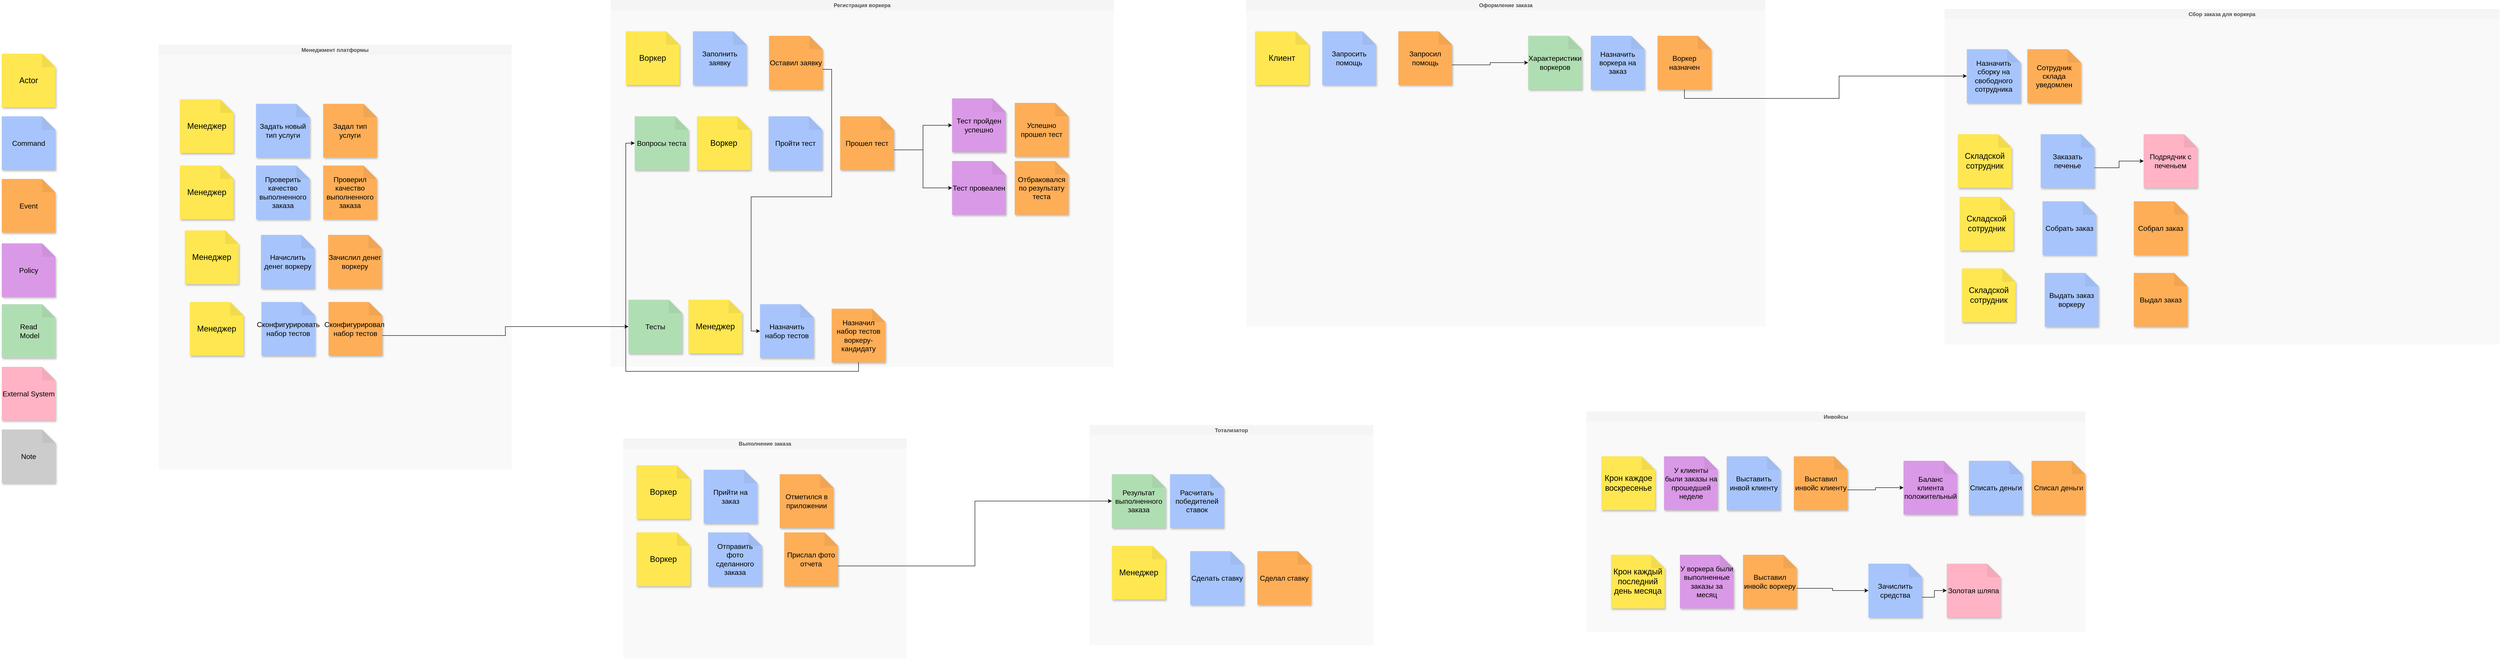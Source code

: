 <mxfile version="25.0.2" pages="3">
  <diagram name="ES" id="Xvk-Zwp9BR8lHev4Ja6_">
    <mxGraphModel dx="2537" dy="2683" grid="1" gridSize="10" guides="1" tooltips="1" connect="1" arrows="1" fold="1" page="1" pageScale="1" pageWidth="1169" pageHeight="827" math="0" shadow="0">
      <root>
        <mxCell id="0" />
        <mxCell id="1" parent="0" />
        <mxCell id="ku9uCke8i7dfiXiMKxOJ-129" value="Менеджмент платформы" style="swimlane;whiteSpace=wrap;html=1;strokeColor=none;swimlaneLine=0;fillColor=#F5F5F5;gradientColor=none;swimlaneFillColor=#f9f9f9;fontStyle=1;fontColor=#4D4D4D;glass=0;shadow=0;" vertex="1" parent="1">
          <mxGeometry x="-770" y="-1470" width="789" height="950" as="geometry">
            <mxRectangle x="488" y="-400" width="130" height="26" as="alternateBounds" />
          </mxGeometry>
        </mxCell>
        <mxCell id="ku9uCke8i7dfiXiMKxOJ-18" value="Менеджер" style="shape=note;whiteSpace=wrap;html=1;backgroundOutline=1;darkOpacity=0.05;fillColor=#FEE750;strokeColor=none;fontSize=18;fontStyle=0;rotation=0;shadow=1;" vertex="1" parent="ku9uCke8i7dfiXiMKxOJ-129">
          <mxGeometry x="48" y="122" width="120" height="120" as="geometry" />
        </mxCell>
        <mxCell id="ku9uCke8i7dfiXiMKxOJ-22" value="Задал тип услуги" style="shape=note;whiteSpace=wrap;html=1;backgroundOutline=1;darkOpacity=0.05;fillColor=#feae57;strokeColor=none;fontSize=16;fontStyle=0;rotation=0;shadow=1;" vertex="1" parent="ku9uCke8i7dfiXiMKxOJ-129">
          <mxGeometry x="368" y="132" width="120" height="120" as="geometry" />
        </mxCell>
        <mxCell id="ku9uCke8i7dfiXiMKxOJ-82" value="Задать новый тип услуги" style="shape=note;whiteSpace=wrap;html=1;backgroundOutline=1;darkOpacity=0.05;fillColor=#a7c5fc;strokeColor=none;fontSize=16;fontStyle=0;rotation=0;shadow=1;" vertex="1" parent="ku9uCke8i7dfiXiMKxOJ-129">
          <mxGeometry x="218" y="132" width="120" height="120" as="geometry" />
        </mxCell>
        <mxCell id="ku9uCke8i7dfiXiMKxOJ-40" value="Проверил качество выполненного заказа" style="shape=note;whiteSpace=wrap;html=1;backgroundOutline=1;darkOpacity=0.05;fillColor=#feae57;strokeColor=none;fontSize=16;fontStyle=0;rotation=0;shadow=1;" vertex="1" parent="ku9uCke8i7dfiXiMKxOJ-129">
          <mxGeometry x="368" y="270" width="120" height="120" as="geometry" />
        </mxCell>
        <mxCell id="ku9uCke8i7dfiXiMKxOJ-89" value="Менеджер" style="shape=note;whiteSpace=wrap;html=1;backgroundOutline=1;darkOpacity=0.05;fillColor=#FEE750;strokeColor=none;fontSize=18;fontStyle=0;rotation=0;shadow=1;" vertex="1" parent="ku9uCke8i7dfiXiMKxOJ-129">
          <mxGeometry x="48" y="270" width="120" height="120" as="geometry" />
        </mxCell>
        <mxCell id="ku9uCke8i7dfiXiMKxOJ-90" value="Проверить качество выполненного заказа" style="shape=note;whiteSpace=wrap;html=1;backgroundOutline=1;darkOpacity=0.05;fillColor=#a7c5fc;strokeColor=none;fontSize=16;fontStyle=0;rotation=0;shadow=1;" vertex="1" parent="ku9uCke8i7dfiXiMKxOJ-129">
          <mxGeometry x="218" y="270" width="120" height="120" as="geometry" />
        </mxCell>
        <mxCell id="ku9uCke8i7dfiXiMKxOJ-30" value="Сконфигурировал&amp;nbsp;&lt;div&gt;набор тестов&lt;/div&gt;" style="shape=note;whiteSpace=wrap;html=1;backgroundOutline=1;darkOpacity=0.05;fillColor=#feae57;strokeColor=none;fontSize=16;fontStyle=0;rotation=0;shadow=1;" vertex="1" parent="ku9uCke8i7dfiXiMKxOJ-129">
          <mxGeometry x="380" y="575" width="120" height="120" as="geometry" />
        </mxCell>
        <mxCell id="ku9uCke8i7dfiXiMKxOJ-84" value="Сконфигурировать набор тестов" style="shape=note;whiteSpace=wrap;html=1;backgroundOutline=1;darkOpacity=0.05;fillColor=#a7c5fc;strokeColor=none;fontSize=16;fontStyle=0;rotation=0;shadow=1;" vertex="1" parent="ku9uCke8i7dfiXiMKxOJ-129">
          <mxGeometry x="230" y="575" width="120" height="120" as="geometry" />
        </mxCell>
        <mxCell id="ku9uCke8i7dfiXiMKxOJ-85" value="Менеджер" style="shape=note;whiteSpace=wrap;html=1;backgroundOutline=1;darkOpacity=0.05;fillColor=#FEE750;strokeColor=none;fontSize=18;fontStyle=0;rotation=0;shadow=1;" vertex="1" parent="ku9uCke8i7dfiXiMKxOJ-129">
          <mxGeometry x="70" y="575" width="120" height="120" as="geometry" />
        </mxCell>
        <mxCell id="ku9uCke8i7dfiXiMKxOJ-123" value="Оформление заказа" style="swimlane;whiteSpace=wrap;html=1;strokeColor=none;swimlaneLine=0;fillColor=#F5F5F5;gradientColor=none;swimlaneFillColor=#f9f9f9;fontStyle=1;fontColor=#4D4D4D;glass=0;shadow=0;" vertex="1" parent="1">
          <mxGeometry x="1660" y="-1570" width="1160" height="730" as="geometry">
            <mxRectangle x="488" y="-400" width="130" height="26" as="alternateBounds" />
          </mxGeometry>
        </mxCell>
        <mxCell id="ku9uCke8i7dfiXiMKxOJ-17" value="Клиент" style="shape=note;whiteSpace=wrap;html=1;backgroundOutline=1;darkOpacity=0.05;fillColor=#FEE750;strokeColor=none;fontSize=18;fontStyle=0;rotation=0;shadow=1;" vertex="1" parent="ku9uCke8i7dfiXiMKxOJ-123">
          <mxGeometry x="20" y="70" width="120" height="120" as="geometry" />
        </mxCell>
        <mxCell id="ku9uCke8i7dfiXiMKxOJ-21" value="Запросил помощь" style="shape=note;whiteSpace=wrap;html=1;backgroundOutline=1;darkOpacity=0.05;fillColor=#feae57;strokeColor=none;fontSize=16;fontStyle=0;rotation=0;shadow=1;" vertex="1" parent="ku9uCke8i7dfiXiMKxOJ-123">
          <mxGeometry x="340" y="70" width="120" height="120" as="geometry" />
        </mxCell>
        <mxCell id="ku9uCke8i7dfiXiMKxOJ-65" value="Запросить помощь" style="shape=note;whiteSpace=wrap;html=1;backgroundOutline=1;darkOpacity=0.05;fillColor=#a7c5fc;strokeColor=none;fontSize=16;fontStyle=0;rotation=0;shadow=1;" vertex="1" parent="ku9uCke8i7dfiXiMKxOJ-123">
          <mxGeometry x="170" y="70" width="120" height="120" as="geometry" />
        </mxCell>
        <mxCell id="ku9uCke8i7dfiXiMKxOJ-124" value="Сбор заказа для воркера" style="swimlane;whiteSpace=wrap;html=1;strokeColor=none;swimlaneLine=0;fillColor=#F5F5F5;gradientColor=none;swimlaneFillColor=#f9f9f9;fontStyle=1;fontColor=#4D4D4D;glass=0;shadow=0;" vertex="1" parent="1">
          <mxGeometry x="3220" y="-1550" width="1240" height="750" as="geometry">
            <mxRectangle x="488" y="-400" width="130" height="26" as="alternateBounds" />
          </mxGeometry>
        </mxCell>
        <mxCell id="ku9uCke8i7dfiXiMKxOJ-20" value="Складской сотрудник" style="shape=note;whiteSpace=wrap;html=1;backgroundOutline=1;darkOpacity=0.05;fillColor=#FEE750;strokeColor=none;fontSize=18;fontStyle=0;rotation=0;shadow=1;" vertex="1" parent="ku9uCke8i7dfiXiMKxOJ-124">
          <mxGeometry x="30" y="280" width="120" height="120" as="geometry" />
        </mxCell>
        <mxCell id="ku9uCke8i7dfiXiMKxOJ-37" value="Подрядчик с печеньем" style="shape=note;whiteSpace=wrap;html=1;backgroundOutline=1;darkOpacity=0.05;fillColor=#FFB3C5;strokeColor=none;fontSize=16;fontStyle=0;rotation=0;shadow=1;" vertex="1" parent="ku9uCke8i7dfiXiMKxOJ-124">
          <mxGeometry x="445" y="280" width="120" height="120" as="geometry" />
        </mxCell>
        <mxCell id="ku9uCke8i7dfiXiMKxOJ-94" value="Заказать печенье" style="shape=note;whiteSpace=wrap;html=1;backgroundOutline=1;darkOpacity=0.05;fillColor=#a7c5fc;strokeColor=none;fontSize=16;fontStyle=0;rotation=0;shadow=1;" vertex="1" parent="ku9uCke8i7dfiXiMKxOJ-124">
          <mxGeometry x="215" y="280" width="120" height="120" as="geometry" />
        </mxCell>
        <mxCell id="ku9uCke8i7dfiXiMKxOJ-95" style="edgeStyle=orthogonalEdgeStyle;rounded=0;orthogonalLoop=1;jettySize=auto;html=1;exitX=0;exitY=0;exitDx=120;exitDy=75;exitPerimeter=0;entryX=0;entryY=0.5;entryDx=0;entryDy=0;entryPerimeter=0;" edge="1" parent="ku9uCke8i7dfiXiMKxOJ-124" source="ku9uCke8i7dfiXiMKxOJ-94" target="ku9uCke8i7dfiXiMKxOJ-37">
          <mxGeometry relative="1" as="geometry" />
        </mxCell>
        <mxCell id="ku9uCke8i7dfiXiMKxOJ-35" value="Собрал заказ" style="shape=note;whiteSpace=wrap;html=1;backgroundOutline=1;darkOpacity=0.05;fillColor=#feae57;strokeColor=none;fontSize=16;fontStyle=0;rotation=0;shadow=1;" vertex="1" parent="ku9uCke8i7dfiXiMKxOJ-124">
          <mxGeometry x="423" y="430" width="120" height="120" as="geometry" />
        </mxCell>
        <mxCell id="ku9uCke8i7dfiXiMKxOJ-36" value="Выдал заказ" style="shape=note;whiteSpace=wrap;html=1;backgroundOutline=1;darkOpacity=0.05;fillColor=#feae57;strokeColor=none;fontSize=16;fontStyle=0;rotation=0;shadow=1;" vertex="1" parent="ku9uCke8i7dfiXiMKxOJ-124">
          <mxGeometry x="423" y="590" width="120" height="120" as="geometry" />
        </mxCell>
        <mxCell id="ku9uCke8i7dfiXiMKxOJ-96" value="Складской сотрудник" style="shape=note;whiteSpace=wrap;html=1;backgroundOutline=1;darkOpacity=0.05;fillColor=#FEE750;strokeColor=none;fontSize=18;fontStyle=0;rotation=0;shadow=1;" vertex="1" parent="ku9uCke8i7dfiXiMKxOJ-124">
          <mxGeometry x="34" y="420" width="120" height="120" as="geometry" />
        </mxCell>
        <mxCell id="ku9uCke8i7dfiXiMKxOJ-97" value="Собрать заказ" style="shape=note;whiteSpace=wrap;html=1;backgroundOutline=1;darkOpacity=0.05;fillColor=#a7c5fc;strokeColor=none;fontSize=16;fontStyle=0;rotation=0;shadow=1;" vertex="1" parent="ku9uCke8i7dfiXiMKxOJ-124">
          <mxGeometry x="219" y="430" width="120" height="120" as="geometry" />
        </mxCell>
        <mxCell id="ku9uCke8i7dfiXiMKxOJ-98" value="Складской сотрудник" style="shape=note;whiteSpace=wrap;html=1;backgroundOutline=1;darkOpacity=0.05;fillColor=#FEE750;strokeColor=none;fontSize=18;fontStyle=0;rotation=0;shadow=1;" vertex="1" parent="ku9uCke8i7dfiXiMKxOJ-124">
          <mxGeometry x="39" y="580" width="120" height="120" as="geometry" />
        </mxCell>
        <mxCell id="ku9uCke8i7dfiXiMKxOJ-99" value="Выдать заказ воркеру" style="shape=note;whiteSpace=wrap;html=1;backgroundOutline=1;darkOpacity=0.05;fillColor=#a7c5fc;strokeColor=none;fontSize=16;fontStyle=0;rotation=0;shadow=1;" vertex="1" parent="ku9uCke8i7dfiXiMKxOJ-124">
          <mxGeometry x="224" y="590" width="120" height="120" as="geometry" />
        </mxCell>
        <mxCell id="ku9uCke8i7dfiXiMKxOJ-33" value="Сотрудник склада уведомлен" style="shape=note;whiteSpace=wrap;html=1;backgroundOutline=1;darkOpacity=0.05;fillColor=#feae57;strokeColor=none;fontSize=16;fontStyle=0;rotation=0;shadow=1;" vertex="1" parent="ku9uCke8i7dfiXiMKxOJ-124">
          <mxGeometry x="185" y="90" width="120" height="120" as="geometry" />
        </mxCell>
        <mxCell id="ku9uCke8i7dfiXiMKxOJ-93" value="Назначить сборку на свободного сотрудника" style="shape=note;whiteSpace=wrap;html=1;backgroundOutline=1;darkOpacity=0.05;fillColor=#a7c5fc;strokeColor=none;fontSize=16;fontStyle=0;rotation=0;shadow=1;" vertex="1" parent="ku9uCke8i7dfiXiMKxOJ-124">
          <mxGeometry x="50" y="90" width="120" height="120" as="geometry" />
        </mxCell>
        <mxCell id="ku9uCke8i7dfiXiMKxOJ-125" value="Выполнение заказа&lt;span style=&quot;color: rgba(0, 0, 0, 0); font-family: monospace; font-size: 0px; font-weight: 400; text-align: start; text-wrap: nowrap;&quot;&gt;%3CmxGraphModel%3E%3Croot%3E%3CmxCell%20id%3D%220%22%2F%3E%3CmxCell%20id%3D%221%22%20parent%3D%220%22%2F%3E%3CmxCell%20id%3D%222%22%20value%3D%22%D0%A1%D0%B1%D0%BE%D1%80%20%D0%B7%D0%B0%D0%BA%D0%B0%D0%B7%D0%B0%20%D0%B4%D0%BB%D1%8F%20%D0%B2%D0%BE%D1%80%D0%BA%D0%B5%D1%80%D0%B0%22%20style%3D%22swimlane%3BwhiteSpace%3Dwrap%3Bhtml%3D1%3BstrokeColor%3Dnone%3BswimlaneLine%3D0%3BfillColor%3D%23F5F5F5%3BgradientColor%3Dnone%3BswimlaneFillColor%3D%23f9f9f9%3BfontStyle%3D1%3BfontColor%3D%234D4D4D%3Bglass%3D0%3Bshadow%3D0%3B%22%20vertex%3D%221%22%20parent%3D%221%22%3E%3CmxGeometry%20x%3D%22-780%22%20y%3D%222000%22%20width%3D%22634%22%20height%3D%22492%22%20as%3D%22geometry%22%3E%3CmxRectangle%20x%3D%22488%22%20y%3D%22-400%22%20width%3D%22130%22%20height%3D%2226%22%20as%3D%22alternateBounds%22%2F%3E%3C%2FmxGeometry%3E%3C%2FmxCell%3E%3C%2Froot%3E%3C%2FmxGraphModel%3E&lt;/span&gt;" style="swimlane;whiteSpace=wrap;html=1;strokeColor=none;swimlaneLine=0;fillColor=#F5F5F5;gradientColor=none;swimlaneFillColor=#f9f9f9;fontStyle=1;fontColor=#4D4D4D;glass=0;shadow=0;" vertex="1" parent="1">
          <mxGeometry x="268" y="-590" width="634" height="492" as="geometry">
            <mxRectangle x="488" y="-400" width="130" height="26" as="alternateBounds" />
          </mxGeometry>
        </mxCell>
        <mxCell id="ku9uCke8i7dfiXiMKxOJ-25" value="Отметился в приложении" style="shape=note;whiteSpace=wrap;html=1;backgroundOutline=1;darkOpacity=0.05;fillColor=#feae57;strokeColor=none;fontSize=16;fontStyle=0;rotation=0;shadow=1;" vertex="1" parent="ku9uCke8i7dfiXiMKxOJ-125">
          <mxGeometry x="350" y="80" width="120" height="120" as="geometry" />
        </mxCell>
        <mxCell id="ku9uCke8i7dfiXiMKxOJ-78" value="Воркер" style="shape=note;whiteSpace=wrap;html=1;backgroundOutline=1;darkOpacity=0.05;fillColor=#FEE750;strokeColor=none;fontSize=18;fontStyle=0;rotation=0;shadow=1;" vertex="1" parent="ku9uCke8i7dfiXiMKxOJ-125">
          <mxGeometry x="30" y="60" width="120" height="120" as="geometry" />
        </mxCell>
        <mxCell id="ku9uCke8i7dfiXiMKxOJ-79" value="Прийти на заказ" style="shape=note;whiteSpace=wrap;html=1;backgroundOutline=1;darkOpacity=0.05;fillColor=#a7c5fc;strokeColor=none;fontSize=16;fontStyle=0;rotation=0;shadow=1;" vertex="1" parent="ku9uCke8i7dfiXiMKxOJ-125">
          <mxGeometry x="180" y="70" width="120" height="120" as="geometry" />
        </mxCell>
        <mxCell id="ku9uCke8i7dfiXiMKxOJ-26" value="Прислал фото отчета" style="shape=note;whiteSpace=wrap;html=1;backgroundOutline=1;darkOpacity=0.05;fillColor=#feae57;strokeColor=none;fontSize=16;fontStyle=0;rotation=0;shadow=1;" vertex="1" parent="ku9uCke8i7dfiXiMKxOJ-125">
          <mxGeometry x="360" y="210" width="120" height="120" as="geometry" />
        </mxCell>
        <mxCell id="ku9uCke8i7dfiXiMKxOJ-80" value="Воркер" style="shape=note;whiteSpace=wrap;html=1;backgroundOutline=1;darkOpacity=0.05;fillColor=#FEE750;strokeColor=none;fontSize=18;fontStyle=0;rotation=0;shadow=1;" vertex="1" parent="ku9uCke8i7dfiXiMKxOJ-125">
          <mxGeometry x="30" y="210" width="120" height="120" as="geometry" />
        </mxCell>
        <mxCell id="ku9uCke8i7dfiXiMKxOJ-81" value="Отправить фото сделанного заказа" style="shape=note;whiteSpace=wrap;html=1;backgroundOutline=1;darkOpacity=0.05;fillColor=#a7c5fc;strokeColor=none;fontSize=16;fontStyle=0;rotation=0;shadow=1;" vertex="1" parent="ku9uCke8i7dfiXiMKxOJ-125">
          <mxGeometry x="190" y="210" width="120" height="120" as="geometry" />
        </mxCell>
        <mxCell id="ku9uCke8i7dfiXiMKxOJ-126" value="Тотализатор" style="swimlane;whiteSpace=wrap;html=1;strokeColor=none;swimlaneLine=0;fillColor=#F5F5F5;gradientColor=none;swimlaneFillColor=#f9f9f9;fontStyle=1;fontColor=#4D4D4D;glass=0;shadow=0;" vertex="1" parent="1">
          <mxGeometry x="1310" y="-620" width="634" height="492" as="geometry">
            <mxRectangle x="488" y="-400" width="130" height="26" as="alternateBounds" />
          </mxGeometry>
        </mxCell>
        <mxCell id="ku9uCke8i7dfiXiMKxOJ-117" value="Расчитать победителей ставок" style="shape=note;whiteSpace=wrap;html=1;backgroundOutline=1;darkOpacity=0.05;fillColor=#a7c5fc;strokeColor=none;fontSize=16;fontStyle=0;rotation=0;shadow=1;" vertex="1" parent="ku9uCke8i7dfiXiMKxOJ-126">
          <mxGeometry x="180" y="110" width="120" height="120" as="geometry" />
        </mxCell>
        <mxCell id="ku9uCke8i7dfiXiMKxOJ-119" value="Результат выполненного заказа" style="shape=note;whiteSpace=wrap;html=1;backgroundOutline=1;darkOpacity=0.05;fillColor=#b0deb3;strokeColor=none;fontSize=16;fontStyle=0;rotation=0;shadow=1;" vertex="1" parent="ku9uCke8i7dfiXiMKxOJ-126">
          <mxGeometry x="50" y="110" width="120" height="120" as="geometry" />
        </mxCell>
        <mxCell id="ku9uCke8i7dfiXiMKxOJ-114" value="Менеджер" style="shape=note;whiteSpace=wrap;html=1;backgroundOutline=1;darkOpacity=0.05;fillColor=#FEE750;strokeColor=none;fontSize=18;fontStyle=0;rotation=0;shadow=1;" vertex="1" parent="ku9uCke8i7dfiXiMKxOJ-126">
          <mxGeometry x="50" y="270" width="120" height="120" as="geometry" />
        </mxCell>
        <mxCell id="ku9uCke8i7dfiXiMKxOJ-115" value="Сделал ставку" style="shape=note;whiteSpace=wrap;html=1;backgroundOutline=1;darkOpacity=0.05;fillColor=#feae57;strokeColor=none;fontSize=16;fontStyle=0;rotation=0;shadow=1;" vertex="1" parent="ku9uCke8i7dfiXiMKxOJ-126">
          <mxGeometry x="375" y="282" width="120" height="120" as="geometry" />
        </mxCell>
        <mxCell id="ku9uCke8i7dfiXiMKxOJ-116" value="Сделать ставку" style="shape=note;whiteSpace=wrap;html=1;backgroundOutline=1;darkOpacity=0.05;fillColor=#a7c5fc;strokeColor=none;fontSize=16;fontStyle=0;rotation=0;shadow=1;" vertex="1" parent="ku9uCke8i7dfiXiMKxOJ-126">
          <mxGeometry x="225" y="282" width="120" height="120" as="geometry" />
        </mxCell>
        <mxCell id="ku9uCke8i7dfiXiMKxOJ-127" value="Инвойсы" style="swimlane;whiteSpace=wrap;html=1;strokeColor=none;swimlaneLine=0;fillColor=#F5F5F5;gradientColor=none;swimlaneFillColor=#f9f9f9;fontStyle=1;fontColor=#4D4D4D;glass=0;shadow=0;" vertex="1" parent="1">
          <mxGeometry x="2420" y="-650" width="1114.5" height="492" as="geometry">
            <mxRectangle x="488" y="-400" width="130" height="26" as="alternateBounds" />
          </mxGeometry>
        </mxCell>
        <mxCell id="ku9uCke8i7dfiXiMKxOJ-43" value="Крон каждое воскресенье" style="shape=note;whiteSpace=wrap;html=1;backgroundOutline=1;darkOpacity=0.05;fillColor=#FEE750;strokeColor=none;fontSize=18;fontStyle=0;rotation=0;shadow=1;" vertex="1" parent="ku9uCke8i7dfiXiMKxOJ-127">
          <mxGeometry x="33.5" y="100" width="120" height="120" as="geometry" />
        </mxCell>
        <mxCell id="ku9uCke8i7dfiXiMKxOJ-44" value="Выставил инвойс клиенту" style="shape=note;whiteSpace=wrap;html=1;backgroundOutline=1;darkOpacity=0.05;fillColor=#feae57;strokeColor=none;fontSize=16;fontStyle=0;rotation=0;shadow=1;" vertex="1" parent="ku9uCke8i7dfiXiMKxOJ-127">
          <mxGeometry x="463.5" y="100" width="120" height="120" as="geometry" />
        </mxCell>
        <mxCell id="ku9uCke8i7dfiXiMKxOJ-45" value="Списал деньги" style="shape=note;whiteSpace=wrap;html=1;backgroundOutline=1;darkOpacity=0.05;fillColor=#feae57;strokeColor=none;fontSize=16;fontStyle=0;rotation=0;shadow=1;" vertex="1" parent="ku9uCke8i7dfiXiMKxOJ-127">
          <mxGeometry x="994.5" y="110" width="120" height="120" as="geometry" />
        </mxCell>
        <mxCell id="ku9uCke8i7dfiXiMKxOJ-100" value="Выставить инвой клиенту" style="shape=note;whiteSpace=wrap;html=1;backgroundOutline=1;darkOpacity=0.05;fillColor=#a7c5fc;strokeColor=none;fontSize=16;fontStyle=0;rotation=0;shadow=1;" vertex="1" parent="ku9uCke8i7dfiXiMKxOJ-127">
          <mxGeometry x="313.5" y="100" width="120" height="120" as="geometry" />
        </mxCell>
        <mxCell id="ku9uCke8i7dfiXiMKxOJ-102" value="У клиенты были заказы на прошедшей неделе" style="shape=note;whiteSpace=wrap;html=1;backgroundOutline=1;darkOpacity=0.05;fillColor=#da99e6;strokeColor=none;fontSize=16;fontStyle=0;rotation=0;shadow=1;" vertex="1" parent="ku9uCke8i7dfiXiMKxOJ-127">
          <mxGeometry x="173.5" y="100" width="120" height="120" as="geometry" />
        </mxCell>
        <mxCell id="ku9uCke8i7dfiXiMKxOJ-104" value="Баланс клиента положительный" style="shape=note;whiteSpace=wrap;html=1;backgroundOutline=1;darkOpacity=0.05;fillColor=#da99e6;strokeColor=none;fontSize=16;fontStyle=0;rotation=0;shadow=1;" vertex="1" parent="ku9uCke8i7dfiXiMKxOJ-127">
          <mxGeometry x="708.5" y="110" width="120" height="120" as="geometry" />
        </mxCell>
        <mxCell id="ku9uCke8i7dfiXiMKxOJ-105" value="Списать деньги" style="shape=note;whiteSpace=wrap;html=1;backgroundOutline=1;darkOpacity=0.05;fillColor=#a7c5fc;strokeColor=none;fontSize=16;fontStyle=0;rotation=0;shadow=1;" vertex="1" parent="ku9uCke8i7dfiXiMKxOJ-127">
          <mxGeometry x="854.5" y="110" width="120" height="120" as="geometry" />
        </mxCell>
        <mxCell id="ku9uCke8i7dfiXiMKxOJ-121" style="edgeStyle=orthogonalEdgeStyle;rounded=0;orthogonalLoop=1;jettySize=auto;html=1;exitX=0;exitY=0;exitDx=120.0;exitDy=75;exitPerimeter=0;entryX=0;entryY=0.5;entryDx=0;entryDy=0;entryPerimeter=0;" edge="1" parent="ku9uCke8i7dfiXiMKxOJ-127" source="ku9uCke8i7dfiXiMKxOJ-44" target="ku9uCke8i7dfiXiMKxOJ-104">
          <mxGeometry relative="1" as="geometry" />
        </mxCell>
        <mxCell id="ku9uCke8i7dfiXiMKxOJ-47" value="Крон каждый последний день месяца" style="shape=note;whiteSpace=wrap;html=1;backgroundOutline=1;darkOpacity=0.05;fillColor=#FEE750;strokeColor=none;fontSize=18;fontStyle=0;rotation=0;shadow=1;" vertex="1" parent="ku9uCke8i7dfiXiMKxOJ-127">
          <mxGeometry x="55" y="320" width="120" height="120" as="geometry" />
        </mxCell>
        <mxCell id="ku9uCke8i7dfiXiMKxOJ-48" value="Выставил инвойс воркеру" style="shape=note;whiteSpace=wrap;html=1;backgroundOutline=1;darkOpacity=0.05;fillColor=#feae57;strokeColor=none;fontSize=16;fontStyle=0;rotation=0;shadow=1;" vertex="1" parent="ku9uCke8i7dfiXiMKxOJ-127">
          <mxGeometry x="350" y="320" width="120" height="120" as="geometry" />
        </mxCell>
        <mxCell id="ku9uCke8i7dfiXiMKxOJ-50" value="Золотая шляпа" style="shape=note;whiteSpace=wrap;html=1;backgroundOutline=1;darkOpacity=0.05;fillColor=#FFB3C5;strokeColor=none;fontSize=16;fontStyle=0;rotation=0;shadow=1;" vertex="1" parent="ku9uCke8i7dfiXiMKxOJ-127">
          <mxGeometry x="805" y="340" width="120" height="120" as="geometry" />
        </mxCell>
        <mxCell id="ku9uCke8i7dfiXiMKxOJ-106" value="У воркера были выполненные заказы за месяц" style="shape=note;whiteSpace=wrap;html=1;backgroundOutline=1;darkOpacity=0.05;fillColor=#da99e6;strokeColor=none;fontSize=16;fontStyle=0;rotation=0;shadow=1;" vertex="1" parent="ku9uCke8i7dfiXiMKxOJ-127">
          <mxGeometry x="209" y="320" width="120" height="120" as="geometry" />
        </mxCell>
        <mxCell id="ku9uCke8i7dfiXiMKxOJ-108" value="Зачислить средства" style="shape=note;whiteSpace=wrap;html=1;backgroundOutline=1;darkOpacity=0.05;fillColor=#a7c5fc;strokeColor=none;fontSize=16;fontStyle=0;rotation=0;shadow=1;" vertex="1" parent="ku9uCke8i7dfiXiMKxOJ-127">
          <mxGeometry x="630" y="340" width="120" height="120" as="geometry" />
        </mxCell>
        <mxCell id="ku9uCke8i7dfiXiMKxOJ-109" style="edgeStyle=orthogonalEdgeStyle;rounded=0;orthogonalLoop=1;jettySize=auto;html=1;exitX=0;exitY=0;exitDx=120;exitDy=75;exitPerimeter=0;entryX=0;entryY=0.5;entryDx=0;entryDy=0;entryPerimeter=0;" edge="1" parent="ku9uCke8i7dfiXiMKxOJ-127" source="ku9uCke8i7dfiXiMKxOJ-108" target="ku9uCke8i7dfiXiMKxOJ-50">
          <mxGeometry relative="1" as="geometry" />
        </mxCell>
        <mxCell id="ku9uCke8i7dfiXiMKxOJ-120" style="edgeStyle=orthogonalEdgeStyle;rounded=0;orthogonalLoop=1;jettySize=auto;html=1;exitX=0;exitY=0;exitDx=120.0;exitDy=75;exitPerimeter=0;entryX=0;entryY=0.5;entryDx=0;entryDy=0;entryPerimeter=0;" edge="1" parent="ku9uCke8i7dfiXiMKxOJ-127" source="ku9uCke8i7dfiXiMKxOJ-48" target="ku9uCke8i7dfiXiMKxOJ-108">
          <mxGeometry relative="1" as="geometry" />
        </mxCell>
        <mxCell id="ku9uCke8i7dfiXiMKxOJ-122" value="Регистрация воркера" style="swimlane;whiteSpace=wrap;html=1;strokeColor=none;swimlaneLine=0;fillColor=#F5F5F5;gradientColor=none;swimlaneFillColor=#f9f9f9;fontStyle=1;fontColor=#4D4D4D;glass=0;shadow=0;" vertex="1" parent="1">
          <mxGeometry x="240" y="-1570" width="1124" height="820" as="geometry">
            <mxRectangle x="488" y="-400" width="130" height="26" as="alternateBounds" />
          </mxGeometry>
        </mxCell>
        <mxCell id="ku9uCke8i7dfiXiMKxOJ-19" value="Воркер" style="shape=note;whiteSpace=wrap;html=1;backgroundOutline=1;darkOpacity=0.05;fillColor=#FEE750;strokeColor=none;fontSize=18;fontStyle=0;rotation=0;shadow=1;" vertex="1" parent="ku9uCke8i7dfiXiMKxOJ-122">
          <mxGeometry x="34" y="70" width="120" height="120" as="geometry" />
        </mxCell>
        <mxCell id="ku9uCke8i7dfiXiMKxOJ-27" value="Оставил заявку" style="shape=note;whiteSpace=wrap;html=1;backgroundOutline=1;darkOpacity=0.05;fillColor=#feae57;strokeColor=none;fontSize=16;fontStyle=0;rotation=0;shadow=1;" vertex="1" parent="ku9uCke8i7dfiXiMKxOJ-122">
          <mxGeometry x="354" y="80" width="120" height="120" as="geometry" />
        </mxCell>
        <mxCell id="ku9uCke8i7dfiXiMKxOJ-66" value="Заполнить заявку" style="shape=note;whiteSpace=wrap;html=1;backgroundOutline=1;darkOpacity=0.05;fillColor=#a7c5fc;strokeColor=none;fontSize=16;fontStyle=0;rotation=0;shadow=1;" vertex="1" parent="ku9uCke8i7dfiXiMKxOJ-122">
          <mxGeometry x="184" y="70" width="120" height="120" as="geometry" />
        </mxCell>
        <mxCell id="ku9uCke8i7dfiXiMKxOJ-31" value="Успешно прошел тест" style="shape=note;whiteSpace=wrap;html=1;backgroundOutline=1;darkOpacity=0.05;fillColor=#feae57;strokeColor=none;fontSize=16;fontStyle=0;rotation=0;shadow=1;" vertex="1" parent="ku9uCke8i7dfiXiMKxOJ-122">
          <mxGeometry x="903" y="230" width="120" height="120" as="geometry" />
        </mxCell>
        <mxCell id="ku9uCke8i7dfiXiMKxOJ-57" value="Прошел тест" style="shape=note;whiteSpace=wrap;html=1;backgroundOutline=1;darkOpacity=0.05;fillColor=#feae57;strokeColor=none;fontSize=16;fontStyle=0;rotation=0;shadow=1;" vertex="1" parent="ku9uCke8i7dfiXiMKxOJ-122">
          <mxGeometry x="513" y="260" width="120" height="120" as="geometry" />
        </mxCell>
        <mxCell id="ku9uCke8i7dfiXiMKxOJ-69" value="Воркер" style="shape=note;whiteSpace=wrap;html=1;backgroundOutline=1;darkOpacity=0.05;fillColor=#FEE750;strokeColor=none;fontSize=18;fontStyle=0;rotation=0;shadow=1;" vertex="1" parent="ku9uCke8i7dfiXiMKxOJ-122">
          <mxGeometry x="193" y="260" width="120" height="120" as="geometry" />
        </mxCell>
        <mxCell id="ku9uCke8i7dfiXiMKxOJ-70" value="Пройти тест" style="shape=note;whiteSpace=wrap;html=1;backgroundOutline=1;darkOpacity=0.05;fillColor=#a7c5fc;strokeColor=none;fontSize=16;fontStyle=0;rotation=0;shadow=1;" vertex="1" parent="ku9uCke8i7dfiXiMKxOJ-122">
          <mxGeometry x="353" y="260" width="120" height="120" as="geometry" />
        </mxCell>
        <mxCell id="ku9uCke8i7dfiXiMKxOJ-71" value="Тест пройден успешно" style="shape=note;whiteSpace=wrap;html=1;backgroundOutline=1;darkOpacity=0.05;fillColor=#da99e6;strokeColor=none;fontSize=16;fontStyle=0;rotation=0;shadow=1;" vertex="1" parent="ku9uCke8i7dfiXiMKxOJ-122">
          <mxGeometry x="763" y="220" width="120" height="120" as="geometry" />
        </mxCell>
        <mxCell id="ku9uCke8i7dfiXiMKxOJ-72" style="edgeStyle=orthogonalEdgeStyle;rounded=0;orthogonalLoop=1;jettySize=auto;html=1;exitX=0;exitY=0;exitDx=120;exitDy=75;exitPerimeter=0;entryX=0;entryY=0.5;entryDx=0;entryDy=0;entryPerimeter=0;" edge="1" parent="ku9uCke8i7dfiXiMKxOJ-122" source="ku9uCke8i7dfiXiMKxOJ-57" target="ku9uCke8i7dfiXiMKxOJ-71">
          <mxGeometry relative="1" as="geometry" />
        </mxCell>
        <mxCell id="ku9uCke8i7dfiXiMKxOJ-113" value="Вопросы теста" style="shape=note;whiteSpace=wrap;html=1;backgroundOutline=1;darkOpacity=0.05;fillColor=#b0deb3;strokeColor=none;fontSize=16;fontStyle=0;rotation=0;shadow=1;" vertex="1" parent="ku9uCke8i7dfiXiMKxOJ-122">
          <mxGeometry x="54" y="260" width="120" height="120" as="geometry" />
        </mxCell>
        <mxCell id="ku9uCke8i7dfiXiMKxOJ-32" value="Отбраковался по результату теста" style="shape=note;whiteSpace=wrap;html=1;backgroundOutline=1;darkOpacity=0.05;fillColor=#feae57;strokeColor=none;fontSize=16;fontStyle=0;rotation=0;shadow=1;" vertex="1" parent="ku9uCke8i7dfiXiMKxOJ-122">
          <mxGeometry x="903" y="360" width="120" height="120" as="geometry" />
        </mxCell>
        <mxCell id="ku9uCke8i7dfiXiMKxOJ-73" value="Тест провеален" style="shape=note;whiteSpace=wrap;html=1;backgroundOutline=1;darkOpacity=0.05;fillColor=#da99e6;strokeColor=none;fontSize=16;fontStyle=0;rotation=0;shadow=1;" vertex="1" parent="ku9uCke8i7dfiXiMKxOJ-122">
          <mxGeometry x="763" y="360" width="120" height="120" as="geometry" />
        </mxCell>
        <mxCell id="ku9uCke8i7dfiXiMKxOJ-74" style="edgeStyle=orthogonalEdgeStyle;rounded=0;orthogonalLoop=1;jettySize=auto;html=1;exitX=0;exitY=0;exitDx=120;exitDy=75;exitPerimeter=0;entryX=0;entryY=0.5;entryDx=0;entryDy=0;entryPerimeter=0;" edge="1" parent="ku9uCke8i7dfiXiMKxOJ-122" source="ku9uCke8i7dfiXiMKxOJ-57" target="ku9uCke8i7dfiXiMKxOJ-73">
          <mxGeometry relative="1" as="geometry" />
        </mxCell>
        <mxCell id="ku9uCke8i7dfiXiMKxOJ-86" value="Менеджер" style="shape=note;whiteSpace=wrap;html=1;backgroundOutline=1;darkOpacity=0.05;fillColor=#FEE750;strokeColor=none;fontSize=18;fontStyle=0;rotation=0;shadow=1;" vertex="1" parent="ku9uCke8i7dfiXiMKxOJ-122">
          <mxGeometry x="174" y="670" width="120" height="120" as="geometry" />
        </mxCell>
        <mxCell id="ku9uCke8i7dfiXiMKxOJ-87" value="Назначить набор тестов" style="shape=note;whiteSpace=wrap;html=1;backgroundOutline=1;darkOpacity=0.05;fillColor=#a7c5fc;strokeColor=none;fontSize=16;fontStyle=0;rotation=0;shadow=1;" vertex="1" parent="ku9uCke8i7dfiXiMKxOJ-122">
          <mxGeometry x="334" y="680" width="120" height="120" as="geometry" />
        </mxCell>
        <mxCell id="ku9uCke8i7dfiXiMKxOJ-28" value="Назначил набор тестов&lt;div&gt;воркеру-кандидату&lt;/div&gt;" style="shape=note;whiteSpace=wrap;html=1;backgroundOutline=1;darkOpacity=0.05;fillColor=#feae57;strokeColor=none;fontSize=16;fontStyle=0;rotation=0;shadow=1;" vertex="1" parent="ku9uCke8i7dfiXiMKxOJ-122">
          <mxGeometry x="494" y="690" width="120" height="120" as="geometry" />
        </mxCell>
        <mxCell id="ku9uCke8i7dfiXiMKxOJ-88" style="edgeStyle=orthogonalEdgeStyle;rounded=0;orthogonalLoop=1;jettySize=auto;html=1;exitX=0;exitY=0;exitDx=120.0;exitDy=75;exitPerimeter=0;entryX=0;entryY=0.5;entryDx=0;entryDy=0;entryPerimeter=0;" edge="1" parent="ku9uCke8i7dfiXiMKxOJ-122" source="ku9uCke8i7dfiXiMKxOJ-27" target="ku9uCke8i7dfiXiMKxOJ-87">
          <mxGeometry relative="1" as="geometry">
            <mxPoint x="1174" y="3040" as="targetPoint" />
          </mxGeometry>
        </mxCell>
        <mxCell id="ku9uCke8i7dfiXiMKxOJ-132" style="edgeStyle=orthogonalEdgeStyle;rounded=0;orthogonalLoop=1;jettySize=auto;html=1;exitX=0.5;exitY=1;exitDx=0;exitDy=0;exitPerimeter=0;entryX=0;entryY=0.5;entryDx=0;entryDy=0;entryPerimeter=0;" edge="1" parent="ku9uCke8i7dfiXiMKxOJ-122" source="ku9uCke8i7dfiXiMKxOJ-28" target="ku9uCke8i7dfiXiMKxOJ-113">
          <mxGeometry relative="1" as="geometry" />
        </mxCell>
        <mxCell id="ku9uCke8i7dfiXiMKxOJ-133" value="Тесты" style="shape=note;whiteSpace=wrap;html=1;backgroundOutline=1;darkOpacity=0.05;fillColor=#b0deb3;strokeColor=none;fontSize=16;fontStyle=0;rotation=0;shadow=1;" vertex="1" parent="ku9uCke8i7dfiXiMKxOJ-122">
          <mxGeometry x="40" y="670" width="120" height="120" as="geometry" />
        </mxCell>
        <mxCell id="ku9uCke8i7dfiXiMKxOJ-1" value="Actor" style="shape=note;whiteSpace=wrap;html=1;backgroundOutline=1;darkOpacity=0.05;fillColor=#FEE750;strokeColor=none;fontSize=18;fontStyle=0;rotation=0;shadow=1;" vertex="1" parent="1">
          <mxGeometry x="-1120" y="-1450" width="120" height="120" as="geometry" />
        </mxCell>
        <mxCell id="ku9uCke8i7dfiXiMKxOJ-2" value="Event" style="shape=note;whiteSpace=wrap;html=1;backgroundOutline=1;darkOpacity=0.05;fillColor=#feae57;strokeColor=none;fontSize=16;fontStyle=0;rotation=0;shadow=1;" vertex="1" parent="1">
          <mxGeometry x="-1120" y="-1170" width="120" height="120" as="geometry" />
        </mxCell>
        <mxCell id="ku9uCke8i7dfiXiMKxOJ-3" value="Command" style="shape=note;whiteSpace=wrap;html=1;backgroundOutline=1;darkOpacity=0.05;fillColor=#a7c5fc;strokeColor=none;fontSize=16;fontStyle=0;rotation=0;shadow=1;" vertex="1" parent="1">
          <mxGeometry x="-1120" y="-1310" width="120" height="120" as="geometry" />
        </mxCell>
        <mxCell id="ku9uCke8i7dfiXiMKxOJ-4" value="Policy" style="shape=note;whiteSpace=wrap;html=1;backgroundOutline=1;darkOpacity=0.05;fillColor=#da99e6;strokeColor=none;fontSize=16;fontStyle=0;rotation=0;shadow=1;" vertex="1" parent="1">
          <mxGeometry x="-1120" y="-1026" width="120" height="120" as="geometry" />
        </mxCell>
        <mxCell id="ku9uCke8i7dfiXiMKxOJ-5" value="External&lt;span style=&quot;background-color: initial;&quot;&gt;&amp;nbsp;System&lt;/span&gt;" style="shape=note;whiteSpace=wrap;html=1;backgroundOutline=1;darkOpacity=0.05;fillColor=#FFB3C5;strokeColor=none;fontSize=16;fontStyle=0;rotation=0;shadow=1;" vertex="1" parent="1">
          <mxGeometry x="-1120" y="-750" width="120" height="120" as="geometry" />
        </mxCell>
        <mxCell id="ku9uCke8i7dfiXiMKxOJ-7" value="Read&lt;div&gt;&lt;span style=&quot;background-color: initial;&quot;&gt;&amp;nbsp;Model&lt;/span&gt;&lt;/div&gt;" style="shape=note;whiteSpace=wrap;html=1;backgroundOutline=1;darkOpacity=0.05;fillColor=#b0deb3;strokeColor=none;fontSize=16;fontStyle=0;rotation=0;shadow=1;" vertex="1" parent="1">
          <mxGeometry x="-1120" y="-890" width="120" height="120" as="geometry" />
        </mxCell>
        <mxCell id="ku9uCke8i7dfiXiMKxOJ-11" value="Note" style="shape=note;whiteSpace=wrap;html=1;backgroundOutline=1;darkOpacity=0.05;fillColor=#CCCCCC;strokeColor=none;fontSize=16;fontStyle=0;rotation=0;shadow=1;" vertex="1" parent="1">
          <mxGeometry x="-1120" y="-610" width="120" height="120" as="geometry" />
        </mxCell>
        <mxCell id="ku9uCke8i7dfiXiMKxOJ-52" value="Зачислил денег воркеру" style="shape=note;whiteSpace=wrap;html=1;backgroundOutline=1;darkOpacity=0.05;fillColor=#feae57;strokeColor=none;fontSize=16;fontStyle=0;rotation=0;shadow=1;" vertex="1" parent="1">
          <mxGeometry x="-391" y="-1045" width="120" height="120" as="geometry" />
        </mxCell>
        <mxCell id="ku9uCke8i7dfiXiMKxOJ-91" value="Менеджер" style="shape=note;whiteSpace=wrap;html=1;backgroundOutline=1;darkOpacity=0.05;fillColor=#FEE750;strokeColor=none;fontSize=18;fontStyle=0;rotation=0;shadow=1;" vertex="1" parent="1">
          <mxGeometry x="-711" y="-1055" width="120" height="120" as="geometry" />
        </mxCell>
        <mxCell id="ku9uCke8i7dfiXiMKxOJ-92" value="Начислить денег воркеру" style="shape=note;whiteSpace=wrap;html=1;backgroundOutline=1;darkOpacity=0.05;fillColor=#a7c5fc;strokeColor=none;fontSize=16;fontStyle=0;rotation=0;shadow=1;" vertex="1" parent="1">
          <mxGeometry x="-541" y="-1045" width="120" height="120" as="geometry" />
        </mxCell>
        <mxCell id="ku9uCke8i7dfiXiMKxOJ-138" style="edgeStyle=orthogonalEdgeStyle;rounded=0;orthogonalLoop=1;jettySize=auto;html=1;exitX=0.5;exitY=1;exitDx=0;exitDy=0;exitPerimeter=0;entryX=0;entryY=0.5;entryDx=0;entryDy=0;entryPerimeter=0;" edge="1" parent="1" source="ku9uCke8i7dfiXiMKxOJ-24" target="ku9uCke8i7dfiXiMKxOJ-93">
          <mxGeometry relative="1" as="geometry">
            <mxPoint x="1330" y="180" as="targetPoint" />
          </mxGeometry>
        </mxCell>
        <mxCell id="ku9uCke8i7dfiXiMKxOJ-24" value="Воркер назначен" style="shape=note;whiteSpace=wrap;html=1;backgroundOutline=1;darkOpacity=0.05;fillColor=#feae57;strokeColor=none;fontSize=16;fontStyle=0;rotation=0;shadow=1;" vertex="1" parent="1">
          <mxGeometry x="2579" y="-1490" width="120" height="120" as="geometry" />
        </mxCell>
        <mxCell id="ku9uCke8i7dfiXiMKxOJ-75" value="Назначить воркера на заказ" style="shape=note;whiteSpace=wrap;html=1;backgroundOutline=1;darkOpacity=0.05;fillColor=#a7c5fc;strokeColor=none;fontSize=16;fontStyle=0;rotation=0;shadow=1;" vertex="1" parent="1">
          <mxGeometry x="2430" y="-1490" width="120" height="120" as="geometry" />
        </mxCell>
        <mxCell id="ku9uCke8i7dfiXiMKxOJ-111" value="Характеристики воркеров" style="shape=note;whiteSpace=wrap;html=1;backgroundOutline=1;darkOpacity=0.05;fillColor=#b0deb3;strokeColor=none;fontSize=16;fontStyle=0;rotation=0;shadow=1;" vertex="1" parent="1">
          <mxGeometry x="2290" y="-1490" width="120" height="120" as="geometry" />
        </mxCell>
        <mxCell id="ku9uCke8i7dfiXiMKxOJ-110" style="edgeStyle=orthogonalEdgeStyle;rounded=0;orthogonalLoop=1;jettySize=auto;html=1;exitX=0;exitY=0;exitDx=120;exitDy=75;exitPerimeter=0;entryX=0;entryY=0.5;entryDx=0;entryDy=0;entryPerimeter=0;" edge="1" parent="1" source="ku9uCke8i7dfiXiMKxOJ-21" target="ku9uCke8i7dfiXiMKxOJ-111">
          <mxGeometry relative="1" as="geometry" />
        </mxCell>
        <mxCell id="ku9uCke8i7dfiXiMKxOJ-130" style="edgeStyle=orthogonalEdgeStyle;rounded=0;orthogonalLoop=1;jettySize=auto;html=1;exitX=0;exitY=0;exitDx=120;exitDy=75;exitPerimeter=0;entryX=0;entryY=0.5;entryDx=0;entryDy=0;entryPerimeter=0;" edge="1" parent="1" source="ku9uCke8i7dfiXiMKxOJ-26" target="ku9uCke8i7dfiXiMKxOJ-119">
          <mxGeometry relative="1" as="geometry" />
        </mxCell>
        <mxCell id="ku9uCke8i7dfiXiMKxOJ-139" style="edgeStyle=orthogonalEdgeStyle;rounded=0;orthogonalLoop=1;jettySize=auto;html=1;exitX=0;exitY=0;exitDx=120;exitDy=75;exitPerimeter=0;entryX=0;entryY=0.5;entryDx=0;entryDy=0;entryPerimeter=0;" edge="1" parent="1" source="ku9uCke8i7dfiXiMKxOJ-30" target="ku9uCke8i7dfiXiMKxOJ-133">
          <mxGeometry relative="1" as="geometry" />
        </mxCell>
      </root>
    </mxGraphModel>
  </diagram>
  <diagram id="ZchBC3PbLqz8BBDUwFWk" name="DATA">
    <mxGraphModel dx="5273" dy="4742" grid="1" gridSize="10" guides="1" tooltips="1" connect="1" arrows="1" fold="1" page="1" pageScale="1" pageWidth="1169" pageHeight="827" math="0" shadow="0">
      <root>
        <mxCell id="0" />
        <mxCell id="1" parent="0" />
        <mxCell id="5jRI9dhnK7LnnSULJHRF-6" value="" style="rounded=0;whiteSpace=wrap;html=1;" vertex="1" parent="1">
          <mxGeometry x="-1130" y="-740" width="370" height="300" as="geometry" />
        </mxCell>
        <mxCell id="fNLCn_rjJEL-fZL9Knhe-1" value="Менеджмент платформы" style="swimlane;whiteSpace=wrap;html=1;strokeColor=none;swimlaneLine=0;fillColor=#F5F5F5;gradientColor=none;swimlaneFillColor=#f9f9f9;fontStyle=1;fontColor=#4D4D4D;glass=0;shadow=0;" vertex="1" parent="1">
          <mxGeometry x="-1070" y="-1590" width="920" height="660" as="geometry">
            <mxRectangle x="488" y="-400" width="130" height="26" as="alternateBounds" />
          </mxGeometry>
        </mxCell>
        <mxCell id="Ehr9GQgyml7XGzt6fKWF-14" value="Manager" style="rounded=0;whiteSpace=wrap;html=1;" vertex="1" parent="fNLCn_rjJEL-fZL9Knhe-1">
          <mxGeometry x="320" y="100" width="120" height="60" as="geometry" />
        </mxCell>
        <mxCell id="dqWx0Q5ol9Fa4tBbzWb_-1" value="Order" style="rounded=0;whiteSpace=wrap;html=1;strokeColor=#009900;" vertex="1" parent="fNLCn_rjJEL-fZL9Knhe-1">
          <mxGeometry x="580" y="310" width="120" height="60" as="geometry" />
        </mxCell>
        <mxCell id="gppDMxM_G1S0D-E3RuNu-1" value="Test" style="rounded=0;whiteSpace=wrap;html=1;" vertex="1" parent="fNLCn_rjJEL-fZL9Knhe-1">
          <mxGeometry x="80" y="220" width="120" height="60" as="geometry" />
        </mxCell>
        <mxCell id="gppDMxM_G1S0D-E3RuNu-2" value="Question" style="rounded=0;whiteSpace=wrap;html=1;" vertex="1" parent="fNLCn_rjJEL-fZL9Knhe-1">
          <mxGeometry x="80" y="420" width="120" height="60" as="geometry" />
        </mxCell>
        <mxCell id="gppDMxM_G1S0D-E3RuNu-5" value="Client" style="rounded=0;whiteSpace=wrap;html=1;" vertex="1" parent="fNLCn_rjJEL-fZL9Knhe-1">
          <mxGeometry x="580" y="100" width="120" height="60" as="geometry" />
        </mxCell>
        <mxCell id="zvJFjlJV5gNUe2d3AzAu-1" value="" style="endArrow=classic;html=1;rounded=0;exitX=0;exitY=0.5;exitDx=0;exitDy=0;entryX=0.5;entryY=0;entryDx=0;entryDy=0;" edge="1" parent="fNLCn_rjJEL-fZL9Knhe-1" source="Ehr9GQgyml7XGzt6fKWF-14" target="gppDMxM_G1S0D-E3RuNu-1">
          <mxGeometry relative="1" as="geometry">
            <mxPoint x="460" y="420" as="sourcePoint" />
            <mxPoint x="560" y="420" as="targetPoint" />
            <Array as="points">
              <mxPoint x="140" y="130" />
            </Array>
          </mxGeometry>
        </mxCell>
        <mxCell id="zvJFjlJV5gNUe2d3AzAu-2" value="has_many" style="edgeLabel;resizable=0;html=1;;align=center;verticalAlign=middle;" connectable="0" vertex="1" parent="zvJFjlJV5gNUe2d3AzAu-1">
          <mxGeometry relative="1" as="geometry" />
        </mxCell>
        <mxCell id="zvJFjlJV5gNUe2d3AzAu-4" value="" style="endArrow=classic;html=1;rounded=0;exitX=0.5;exitY=1;exitDx=0;exitDy=0;entryX=0.5;entryY=0;entryDx=0;entryDy=0;" edge="1" parent="fNLCn_rjJEL-fZL9Knhe-1" source="gppDMxM_G1S0D-E3RuNu-1" target="gppDMxM_G1S0D-E3RuNu-2">
          <mxGeometry relative="1" as="geometry">
            <mxPoint x="280" y="420" as="sourcePoint" />
            <mxPoint x="380" y="420" as="targetPoint" />
          </mxGeometry>
        </mxCell>
        <mxCell id="zvJFjlJV5gNUe2d3AzAu-5" value="has_many" style="edgeLabel;resizable=0;html=1;;align=center;verticalAlign=middle;" connectable="0" vertex="1" parent="zvJFjlJV5gNUe2d3AzAu-4">
          <mxGeometry relative="1" as="geometry" />
        </mxCell>
        <mxCell id="zvJFjlJV5gNUe2d3AzAu-10" value="" style="endArrow=classic;html=1;rounded=0;exitX=0.5;exitY=1;exitDx=0;exitDy=0;entryX=0.5;entryY=0;entryDx=0;entryDy=0;" edge="1" parent="fNLCn_rjJEL-fZL9Knhe-1" source="gppDMxM_G1S0D-E3RuNu-5" target="dqWx0Q5ol9Fa4tBbzWb_-1">
          <mxGeometry relative="1" as="geometry">
            <mxPoint x="310" y="340" as="sourcePoint" />
            <mxPoint x="410" y="340" as="targetPoint" />
          </mxGeometry>
        </mxCell>
        <mxCell id="zvJFjlJV5gNUe2d3AzAu-11" value="has_many" style="edgeLabel;resizable=0;html=1;;align=center;verticalAlign=middle;" connectable="0" vertex="1" parent="zvJFjlJV5gNUe2d3AzAu-10">
          <mxGeometry relative="1" as="geometry" />
        </mxCell>
        <mxCell id="aT6xinN0zQ9YDROJIFP3-1" value="Cash balance" style="rounded=0;whiteSpace=wrap;html=1;" vertex="1" parent="fNLCn_rjJEL-fZL9Knhe-1">
          <mxGeometry x="115" y="560" width="120" height="60" as="geometry" />
        </mxCell>
        <mxCell id="EyRjng0x0nRohxVUiB7G-1" value="Worker" style="rounded=0;whiteSpace=wrap;html=1;strokeColor=#009900;" vertex="1" parent="fNLCn_rjJEL-fZL9Knhe-1">
          <mxGeometry x="525" y="560" width="120" height="60" as="geometry" />
        </mxCell>
        <mxCell id="zvJFjlJV5gNUe2d3AzAu-8" value="" style="endArrow=classic;html=1;rounded=0;" edge="1" parent="fNLCn_rjJEL-fZL9Knhe-1">
          <mxGeometry relative="1" as="geometry">
            <mxPoint x="525" y="590" as="sourcePoint" />
            <mxPoint x="235" y="590" as="targetPoint" />
          </mxGeometry>
        </mxCell>
        <mxCell id="zvJFjlJV5gNUe2d3AzAu-9" value="has_one" style="edgeLabel;resizable=0;html=1;;align=center;verticalAlign=middle;" connectable="0" vertex="1" parent="zvJFjlJV5gNUe2d3AzAu-8">
          <mxGeometry relative="1" as="geometry" />
        </mxCell>
        <mxCell id="E50k8dbaBVPxqtLRVtDK-3" value="" style="endArrow=classic;html=1;rounded=0;exitX=0.5;exitY=0;exitDx=0;exitDy=0;entryX=0.5;entryY=1;entryDx=0;entryDy=0;" edge="1" parent="fNLCn_rjJEL-fZL9Knhe-1" source="EyRjng0x0nRohxVUiB7G-1" target="dqWx0Q5ol9Fa4tBbzWb_-1">
          <mxGeometry relative="1" as="geometry">
            <mxPoint x="460" y="470" as="sourcePoint" />
            <mxPoint x="630" y="510" as="targetPoint" />
            <Array as="points">
              <mxPoint x="585" y="480" />
              <mxPoint x="640" y="480" />
            </Array>
          </mxGeometry>
        </mxCell>
        <mxCell id="E50k8dbaBVPxqtLRVtDK-4" value="has_many" style="edgeLabel;resizable=0;html=1;;align=center;verticalAlign=middle;" connectable="0" vertex="1" parent="E50k8dbaBVPxqtLRVtDK-3">
          <mxGeometry relative="1" as="geometry" />
        </mxCell>
        <mxCell id="MhmNQFHW1jIegL4QRPWy-1" value="Регистрация воркера" style="swimlane;whiteSpace=wrap;html=1;strokeColor=none;swimlaneLine=0;fillColor=#F5F5F5;gradientColor=none;swimlaneFillColor=#f9f9f9;fontStyle=1;fontColor=#4D4D4D;glass=0;shadow=0;" vertex="1" parent="1">
          <mxGeometry y="-1590" width="580" height="610" as="geometry">
            <mxRectangle x="488" y="-400" width="130" height="26" as="alternateBounds" />
          </mxGeometry>
        </mxCell>
        <mxCell id="y9bbH5Bnu4w_57hg5uab-1" value="Worker" style="rounded=0;whiteSpace=wrap;html=1;" vertex="1" parent="MhmNQFHW1jIegL4QRPWy-1">
          <mxGeometry x="340" y="480" width="120" height="60" as="geometry" />
        </mxCell>
        <mxCell id="evIq3MUAaSziRxwsS2SR-1" value="Tests" style="rounded=0;whiteSpace=wrap;html=1;gradientColor=none;strokeColor=#009900;" vertex="1" parent="MhmNQFHW1jIegL4QRPWy-1">
          <mxGeometry x="100" y="330" width="120" height="60" as="geometry" />
        </mxCell>
        <mxCell id="ccyjBPumX6ShdWibgjcp-1" value="Application" style="rounded=0;whiteSpace=wrap;html=1;" vertex="1" parent="MhmNQFHW1jIegL4QRPWy-1">
          <mxGeometry x="250" y="160" width="120" height="60" as="geometry" />
        </mxCell>
        <mxCell id="8dvaBYSkCiUES1PxJSmY-1" value="Test results" style="rounded=0;whiteSpace=wrap;html=1;" vertex="1" parent="MhmNQFHW1jIegL4QRPWy-1">
          <mxGeometry x="430" y="319" width="120" height="60" as="geometry" />
        </mxCell>
        <mxCell id="AzEVNvwYPOGR4IYDuxi4-2" value="" style="endArrow=classic;html=1;rounded=0;exitX=0.25;exitY=0;exitDx=0;exitDy=0;entryX=1;entryY=1;entryDx=0;entryDy=0;" edge="1" parent="MhmNQFHW1jIegL4QRPWy-1" source="y9bbH5Bnu4w_57hg5uab-1" target="ccyjBPumX6ShdWibgjcp-1">
          <mxGeometry relative="1" as="geometry">
            <mxPoint x="490" y="390" as="sourcePoint" />
            <mxPoint x="590" y="390" as="targetPoint" />
          </mxGeometry>
        </mxCell>
        <mxCell id="AzEVNvwYPOGR4IYDuxi4-3" value="has_one" style="edgeLabel;resizable=0;html=1;;align=center;verticalAlign=middle;" connectable="0" vertex="1" parent="AzEVNvwYPOGR4IYDuxi4-2">
          <mxGeometry relative="1" as="geometry" />
        </mxCell>
        <mxCell id="AzEVNvwYPOGR4IYDuxi4-1" value="Manager" style="rounded=0;whiteSpace=wrap;html=1;" vertex="1" parent="MhmNQFHW1jIegL4QRPWy-1">
          <mxGeometry x="110" y="490" width="120" height="60" as="geometry" />
        </mxCell>
        <mxCell id="AzEVNvwYPOGR4IYDuxi4-4" value="" style="endArrow=classic;html=1;rounded=0;exitX=0;exitY=0;exitDx=0;exitDy=0;entryX=1;entryY=0.5;entryDx=0;entryDy=0;" edge="1" parent="MhmNQFHW1jIegL4QRPWy-1" source="y9bbH5Bnu4w_57hg5uab-1" target="evIq3MUAaSziRxwsS2SR-1">
          <mxGeometry relative="1" as="geometry">
            <mxPoint x="490" y="390" as="sourcePoint" />
            <mxPoint x="590" y="390" as="targetPoint" />
            <Array as="points">
              <mxPoint x="340" y="360" />
            </Array>
          </mxGeometry>
        </mxCell>
        <mxCell id="AzEVNvwYPOGR4IYDuxi4-5" value="has_one" style="edgeLabel;resizable=0;html=1;;align=center;verticalAlign=middle;" connectable="0" vertex="1" parent="AzEVNvwYPOGR4IYDuxi4-4">
          <mxGeometry relative="1" as="geometry" />
        </mxCell>
        <mxCell id="AzEVNvwYPOGR4IYDuxi4-6" value="" style="endArrow=classic;html=1;rounded=0;exitX=0.75;exitY=0;exitDx=0;exitDy=0;entryX=0;entryY=1;entryDx=0;entryDy=0;" edge="1" parent="MhmNQFHW1jIegL4QRPWy-1" source="y9bbH5Bnu4w_57hg5uab-1" target="8dvaBYSkCiUES1PxJSmY-1">
          <mxGeometry relative="1" as="geometry">
            <mxPoint x="490" y="390" as="sourcePoint" />
            <mxPoint x="430" y="390" as="targetPoint" />
          </mxGeometry>
        </mxCell>
        <mxCell id="AzEVNvwYPOGR4IYDuxi4-7" value="has_one" style="edgeLabel;resizable=0;html=1;;align=center;verticalAlign=middle;" connectable="0" vertex="1" parent="AzEVNvwYPOGR4IYDuxi4-6">
          <mxGeometry relative="1" as="geometry" />
        </mxCell>
        <mxCell id="xKTV0FFnvR7bTJ-dZy6b-1" value="Выполнение заказа" style="swimlane;whiteSpace=wrap;html=1;strokeColor=none;swimlaneLine=0;fillColor=#F5F5F5;gradientColor=none;swimlaneFillColor=#f9f9f9;fontStyle=1;fontColor=#4D4D4D;glass=0;shadow=0;" vertex="1" parent="1">
          <mxGeometry x="-820" y="-33" width="634" height="492" as="geometry">
            <mxRectangle x="488" y="-400" width="130" height="26" as="alternateBounds" />
          </mxGeometry>
        </mxCell>
        <mxCell id="E50k8dbaBVPxqtLRVtDK-1" value="Worker" style="rounded=0;whiteSpace=wrap;html=1;strokeColor=#009900;" vertex="1" parent="xKTV0FFnvR7bTJ-dZy6b-1">
          <mxGeometry x="50" y="237" width="120" height="60" as="geometry" />
        </mxCell>
        <mxCell id="E50k8dbaBVPxqtLRVtDK-5" value="Order" style="rounded=0;whiteSpace=wrap;html=1;" vertex="1" parent="xKTV0FFnvR7bTJ-dZy6b-1">
          <mxGeometry x="257" y="237" width="120" height="60" as="geometry" />
        </mxCell>
        <mxCell id="E50k8dbaBVPxqtLRVtDK-6" value="Client" style="rounded=0;whiteSpace=wrap;html=1;" vertex="1" parent="xKTV0FFnvR7bTJ-dZy6b-1">
          <mxGeometry x="257" y="70" width="120" height="60" as="geometry" />
        </mxCell>
        <mxCell id="XR1-DUJM9LYJW8IYbego-1" value="Order report" style="rounded=0;whiteSpace=wrap;html=1;" vertex="1" parent="xKTV0FFnvR7bTJ-dZy6b-1">
          <mxGeometry x="480" y="237" width="120" height="60" as="geometry" />
        </mxCell>
        <mxCell id="fo_VRXnTIhQ_rOO2lzV6-1" value="" style="endArrow=classic;html=1;rounded=0;exitX=1;exitY=0.5;exitDx=0;exitDy=0;entryX=0;entryY=0.5;entryDx=0;entryDy=0;" edge="1" parent="xKTV0FFnvR7bTJ-dZy6b-1" source="E50k8dbaBVPxqtLRVtDK-1" target="E50k8dbaBVPxqtLRVtDK-5">
          <mxGeometry relative="1" as="geometry">
            <mxPoint x="390" y="170" as="sourcePoint" />
            <mxPoint x="490" y="170" as="targetPoint" />
          </mxGeometry>
        </mxCell>
        <mxCell id="fo_VRXnTIhQ_rOO2lzV6-2" value="has_many" style="edgeLabel;resizable=0;html=1;;align=center;verticalAlign=middle;" connectable="0" vertex="1" parent="fo_VRXnTIhQ_rOO2lzV6-1">
          <mxGeometry relative="1" as="geometry" />
        </mxCell>
        <mxCell id="fo_VRXnTIhQ_rOO2lzV6-3" value="" style="endArrow=classic;html=1;rounded=0;exitX=0.458;exitY=0.999;exitDx=0;exitDy=0;exitPerimeter=0;entryX=0.463;entryY=0.011;entryDx=0;entryDy=0;entryPerimeter=0;" edge="1" parent="xKTV0FFnvR7bTJ-dZy6b-1" source="E50k8dbaBVPxqtLRVtDK-6" target="E50k8dbaBVPxqtLRVtDK-5">
          <mxGeometry relative="1" as="geometry">
            <mxPoint x="300" y="230" as="sourcePoint" />
            <mxPoint x="400" y="230" as="targetPoint" />
          </mxGeometry>
        </mxCell>
        <mxCell id="fo_VRXnTIhQ_rOO2lzV6-4" value="has_many" style="edgeLabel;resizable=0;html=1;;align=center;verticalAlign=middle;" connectable="0" vertex="1" parent="fo_VRXnTIhQ_rOO2lzV6-3">
          <mxGeometry relative="1" as="geometry" />
        </mxCell>
        <mxCell id="fo_VRXnTIhQ_rOO2lzV6-5" value="" style="endArrow=classic;html=1;rounded=0;exitX=1;exitY=0.5;exitDx=0;exitDy=0;entryX=0;entryY=0.5;entryDx=0;entryDy=0;" edge="1" parent="xKTV0FFnvR7bTJ-dZy6b-1" source="E50k8dbaBVPxqtLRVtDK-5" target="XR1-DUJM9LYJW8IYbego-1">
          <mxGeometry relative="1" as="geometry">
            <mxPoint x="300" y="230" as="sourcePoint" />
            <mxPoint x="400" y="230" as="targetPoint" />
          </mxGeometry>
        </mxCell>
        <mxCell id="fo_VRXnTIhQ_rOO2lzV6-6" value="has_one" style="edgeLabel;resizable=0;html=1;;align=center;verticalAlign=middle;" connectable="0" vertex="1" parent="fo_VRXnTIhQ_rOO2lzV6-5">
          <mxGeometry relative="1" as="geometry" />
        </mxCell>
        <mxCell id="DLa2L1sqV9SvlCsvGByb-2" value="" style="endArrow=classic;html=1;rounded=0;curved=0;strokeColor=#009900;fillColor=#d5e8d4;strokeWidth=4;entryX=0.75;entryY=1;entryDx=0;entryDy=0;exitX=0.5;exitY=0;exitDx=0;exitDy=0;" edge="1" parent="xKTV0FFnvR7bTJ-dZy6b-1">
          <mxGeometry width="50" height="50" relative="1" as="geometry">
            <mxPoint x="510" y="237" as="sourcePoint" />
            <mxPoint x="580" y="-1187.0" as="targetPoint" />
            <Array as="points">
              <mxPoint x="510" y="-47" />
              <mxPoint x="580" y="-47" />
            </Array>
          </mxGeometry>
        </mxCell>
        <mxCell id="c8FWh5oYKYjR5jXUoeio-1" value="Тотализатор" style="swimlane;whiteSpace=wrap;html=1;strokeColor=none;swimlaneLine=0;fillColor=#F5F5F5;gradientColor=none;swimlaneFillColor=#f9f9f9;fontStyle=1;fontColor=#4D4D4D;glass=0;shadow=0;" vertex="1" parent="1">
          <mxGeometry x="90" y="-103" width="460" height="290" as="geometry">
            <mxRectangle x="488" y="-400" width="130" height="26" as="alternateBounds" />
          </mxGeometry>
        </mxCell>
        <mxCell id="CdMtRt8iwdDnhasFc3-f-1" value="Manager" style="rounded=0;whiteSpace=wrap;html=1;" vertex="1" parent="c8FWh5oYKYjR5jXUoeio-1">
          <mxGeometry x="80" y="60" width="120" height="60" as="geometry" />
        </mxCell>
        <mxCell id="CdMtRt8iwdDnhasFc3-f-2" value="Order report" style="rounded=0;whiteSpace=wrap;html=1;strokeColor=#009900;" vertex="1" parent="c8FWh5oYKYjR5jXUoeio-1">
          <mxGeometry x="80" y="200" width="120" height="60" as="geometry" />
        </mxCell>
        <mxCell id="ZAFtB2eiMH9VBlMmgBBs-1" value="bet" style="rounded=0;whiteSpace=wrap;html=1;" vertex="1" parent="c8FWh5oYKYjR5jXUoeio-1">
          <mxGeometry x="300" y="60" width="120" height="60" as="geometry" />
        </mxCell>
        <mxCell id="ZAFtB2eiMH9VBlMmgBBs-2" value="" style="endArrow=classic;html=1;rounded=0;exitX=1;exitY=0.5;exitDx=0;exitDy=0;entryX=0;entryY=0.5;entryDx=0;entryDy=0;" edge="1" parent="c8FWh5oYKYjR5jXUoeio-1" source="CdMtRt8iwdDnhasFc3-f-1" target="ZAFtB2eiMH9VBlMmgBBs-1">
          <mxGeometry relative="1" as="geometry">
            <mxPoint x="240" y="200" as="sourcePoint" />
            <mxPoint x="340" y="200" as="targetPoint" />
          </mxGeometry>
        </mxCell>
        <mxCell id="ZAFtB2eiMH9VBlMmgBBs-3" value="has_many" style="edgeLabel;resizable=0;html=1;;align=center;verticalAlign=middle;" connectable="0" vertex="1" parent="ZAFtB2eiMH9VBlMmgBBs-2">
          <mxGeometry relative="1" as="geometry" />
        </mxCell>
        <mxCell id="a1naB8WjDjrO8UFLV7fx-1" value="Оформление заказа" style="swimlane;whiteSpace=wrap;html=1;strokeColor=none;swimlaneLine=0;fillColor=#F5F5F5;gradientColor=none;swimlaneFillColor=#f9f9f9;fontStyle=1;fontColor=#4D4D4D;glass=0;shadow=0;" vertex="1" parent="1">
          <mxGeometry x="-100" y="-650" width="520" height="390" as="geometry">
            <mxRectangle x="488" y="-400" width="130" height="26" as="alternateBounds" />
          </mxGeometry>
        </mxCell>
        <mxCell id="9ETeZXw-UAkVcv4JfxhN-1" value="Client" style="rounded=0;whiteSpace=wrap;html=1;" vertex="1" parent="a1naB8WjDjrO8UFLV7fx-1">
          <mxGeometry x="130" y="300" width="120" height="60" as="geometry" />
        </mxCell>
        <mxCell id="9ETeZXw-UAkVcv4JfxhN-3" value="Order" style="rounded=0;whiteSpace=wrap;html=1;" vertex="1" parent="a1naB8WjDjrO8UFLV7fx-1">
          <mxGeometry x="130" y="60" width="120" height="60" as="geometry" />
        </mxCell>
        <mxCell id="9ETeZXw-UAkVcv4JfxhN-4" value="" style="endArrow=classic;html=1;rounded=0;" edge="1" parent="a1naB8WjDjrO8UFLV7fx-1" target="9ETeZXw-UAkVcv4JfxhN-3">
          <mxGeometry relative="1" as="geometry">
            <mxPoint x="190" y="300" as="sourcePoint" />
            <mxPoint x="630" y="370" as="targetPoint" />
          </mxGeometry>
        </mxCell>
        <mxCell id="9ETeZXw-UAkVcv4JfxhN-5" value="has_many" style="edgeLabel;resizable=0;html=1;;align=center;verticalAlign=middle;" connectable="0" vertex="1" parent="9ETeZXw-UAkVcv4JfxhN-4">
          <mxGeometry relative="1" as="geometry" />
        </mxCell>
        <mxCell id="9ETeZXw-UAkVcv4JfxhN-2" value="Worker" style="rounded=0;whiteSpace=wrap;html=1;strokeColor=#009900;" vertex="1" parent="a1naB8WjDjrO8UFLV7fx-1">
          <mxGeometry x="340" y="70" width="120" height="60" as="geometry" />
        </mxCell>
        <mxCell id="O2In1i-_r2ZMUgWNV-KY-1" value="Worker features" style="rounded=0;whiteSpace=wrap;html=1;" vertex="1" parent="a1naB8WjDjrO8UFLV7fx-1">
          <mxGeometry x="340" y="230" width="120" height="60" as="geometry" />
        </mxCell>
        <mxCell id="O2In1i-_r2ZMUgWNV-KY-2" value="" style="endArrow=classic;html=1;rounded=0;exitX=0.5;exitY=1;exitDx=0;exitDy=0;" edge="1" parent="a1naB8WjDjrO8UFLV7fx-1" source="9ETeZXw-UAkVcv4JfxhN-2">
          <mxGeometry relative="1" as="geometry">
            <mxPoint x="300" y="420" as="sourcePoint" />
            <mxPoint x="400" y="230" as="targetPoint" />
          </mxGeometry>
        </mxCell>
        <mxCell id="O2In1i-_r2ZMUgWNV-KY-3" value="has_one" style="edgeLabel;resizable=0;html=1;;align=center;verticalAlign=middle;" connectable="0" vertex="1" parent="O2In1i-_r2ZMUgWNV-KY-2">
          <mxGeometry relative="1" as="geometry" />
        </mxCell>
        <mxCell id="O2In1i-_r2ZMUgWNV-KY-4" value="" style="endArrow=classic;html=1;rounded=0;entryX=1;entryY=0.5;entryDx=0;entryDy=0;exitX=0;exitY=0.5;exitDx=0;exitDy=0;" edge="1" parent="a1naB8WjDjrO8UFLV7fx-1" source="9ETeZXw-UAkVcv4JfxhN-2" target="9ETeZXw-UAkVcv4JfxhN-3">
          <mxGeometry relative="1" as="geometry">
            <mxPoint x="380" y="-90" as="sourcePoint" />
            <mxPoint x="1120" y="-720" as="targetPoint" />
            <Array as="points">
              <mxPoint x="290" y="100" />
              <mxPoint x="290" y="90" />
            </Array>
          </mxGeometry>
        </mxCell>
        <mxCell id="O2In1i-_r2ZMUgWNV-KY-5" value="has_many" style="edgeLabel;resizable=0;html=1;;align=center;verticalAlign=middle;" connectable="0" vertex="1" parent="O2In1i-_r2ZMUgWNV-KY-4">
          <mxGeometry relative="1" as="geometry" />
        </mxCell>
        <mxCell id="jn1POS-6JHgobD3Z5nID-1" value="Инвойсы" style="swimlane;whiteSpace=wrap;html=1;strokeColor=none;swimlaneLine=0;fillColor=#F5F5F5;gradientColor=none;swimlaneFillColor=#f9f9f9;fontStyle=1;fontColor=#4D4D4D;glass=0;shadow=0;" vertex="1" parent="1">
          <mxGeometry x="660" y="-210" width="720" height="492" as="geometry">
            <mxRectangle x="488" y="-400" width="130" height="26" as="alternateBounds" />
          </mxGeometry>
        </mxCell>
        <mxCell id="jn1POS-6JHgobD3Z5nID-15" style="edgeStyle=orthogonalEdgeStyle;rounded=0;orthogonalLoop=1;jettySize=auto;html=1;exitX=0;exitY=0;exitDx=120;exitDy=75;exitPerimeter=0;entryX=0;entryY=0.5;entryDx=0;entryDy=0;entryPerimeter=0;" edge="1" parent="jn1POS-6JHgobD3Z5nID-1" source="jn1POS-6JHgobD3Z5nID-14">
          <mxGeometry relative="1" as="geometry">
            <mxPoint x="805" y="400.0" as="targetPoint" />
          </mxGeometry>
        </mxCell>
        <mxCell id="peIZ9AZQz5-WS4HcqFXS-2" value="Worker invoice" style="rounded=0;whiteSpace=wrap;html=1;" vertex="1" parent="jn1POS-6JHgobD3Z5nID-1">
          <mxGeometry x="47.25" y="320" width="120" height="60" as="geometry" />
        </mxCell>
        <mxCell id="h9fEZSdPFp3Tlz6qpoL--5" value="" style="endArrow=classic;html=1;rounded=0;exitX=0.5;exitY=1;exitDx=0;exitDy=0;" edge="1" parent="jn1POS-6JHgobD3Z5nID-1" source="peIZ9AZQz5-WS4HcqFXS-1">
          <mxGeometry relative="1" as="geometry">
            <mxPoint x="77.25" y="270" as="sourcePoint" />
            <mxPoint x="107.25" y="320" as="targetPoint" />
          </mxGeometry>
        </mxCell>
        <mxCell id="h9fEZSdPFp3Tlz6qpoL--6" value="has_many" style="edgeLabel;resizable=0;html=1;;align=center;verticalAlign=middle;" connectable="0" vertex="1" parent="h9fEZSdPFp3Tlz6qpoL--5">
          <mxGeometry relative="1" as="geometry" />
        </mxCell>
        <mxCell id="peIZ9AZQz5-WS4HcqFXS-1" value="Worker" style="rounded=0;whiteSpace=wrap;html=1;strokeColor=#009900;" vertex="1" parent="jn1POS-6JHgobD3Z5nID-1">
          <mxGeometry x="47.25" y="180" width="120" height="60" as="geometry" />
        </mxCell>
        <mxCell id="h9fEZSdPFp3Tlz6qpoL--1" value="" style="endArrow=classic;html=1;rounded=0;exitX=0.5;exitY=0;exitDx=0;exitDy=0;entryX=0;entryY=0.5;entryDx=0;entryDy=0;" edge="1" parent="jn1POS-6JHgobD3Z5nID-1" source="peIZ9AZQz5-WS4HcqFXS-1" target="peIZ9AZQz5-WS4HcqFXS-5">
          <mxGeometry relative="1" as="geometry">
            <mxPoint x="177.25" y="160" as="sourcePoint" />
            <mxPoint x="277.25" y="160" as="targetPoint" />
            <Array as="points">
              <mxPoint x="107.25" y="100" />
            </Array>
          </mxGeometry>
        </mxCell>
        <mxCell id="h9fEZSdPFp3Tlz6qpoL--2" value="has_many" style="edgeLabel;resizable=0;html=1;;align=center;verticalAlign=middle;" connectable="0" vertex="1" parent="h9fEZSdPFp3Tlz6qpoL--1">
          <mxGeometry relative="1" as="geometry" />
        </mxCell>
        <mxCell id="peIZ9AZQz5-WS4HcqFXS-5" value="Order" style="rounded=0;whiteSpace=wrap;html=1;strokeColor=#009900;" vertex="1" parent="jn1POS-6JHgobD3Z5nID-1">
          <mxGeometry x="167.25" y="70" width="120" height="60" as="geometry" />
        </mxCell>
        <mxCell id="h9fEZSdPFp3Tlz6qpoL--3" value="" style="endArrow=classic;html=1;rounded=0;entryX=1;entryY=0.5;entryDx=0;entryDy=0;" edge="1" parent="jn1POS-6JHgobD3Z5nID-1" target="peIZ9AZQz5-WS4HcqFXS-5">
          <mxGeometry relative="1" as="geometry">
            <mxPoint x="347.25" y="180" as="sourcePoint" />
            <mxPoint x="277.25" y="160" as="targetPoint" />
            <Array as="points">
              <mxPoint x="347.25" y="100" />
            </Array>
          </mxGeometry>
        </mxCell>
        <mxCell id="h9fEZSdPFp3Tlz6qpoL--4" value="has_many" style="edgeLabel;resizable=0;html=1;;align=center;verticalAlign=middle;" connectable="0" vertex="1" parent="h9fEZSdPFp3Tlz6qpoL--3">
          <mxGeometry relative="1" as="geometry" />
        </mxCell>
        <mxCell id="peIZ9AZQz5-WS4HcqFXS-3" value="Client" style="rounded=0;whiteSpace=wrap;html=1;" vertex="1" parent="jn1POS-6JHgobD3Z5nID-1">
          <mxGeometry x="287.25" y="180" width="120" height="60" as="geometry" />
        </mxCell>
        <mxCell id="h9fEZSdPFp3Tlz6qpoL--7" value="" style="endArrow=classic;html=1;rounded=0;exitX=0.5;exitY=1;exitDx=0;exitDy=0;" edge="1" parent="jn1POS-6JHgobD3Z5nID-1" source="peIZ9AZQz5-WS4HcqFXS-3">
          <mxGeometry relative="1" as="geometry">
            <mxPoint x="177.25" y="160" as="sourcePoint" />
            <mxPoint x="347.25" y="320" as="targetPoint" />
          </mxGeometry>
        </mxCell>
        <mxCell id="h9fEZSdPFp3Tlz6qpoL--8" value="has_many" style="edgeLabel;resizable=0;html=1;;align=center;verticalAlign=middle;" connectable="0" vertex="1" parent="h9fEZSdPFp3Tlz6qpoL--7">
          <mxGeometry relative="1" as="geometry" />
        </mxCell>
        <mxCell id="peIZ9AZQz5-WS4HcqFXS-4" value="Client invoice" style="rounded=0;whiteSpace=wrap;html=1;" vertex="1" parent="jn1POS-6JHgobD3Z5nID-1">
          <mxGeometry x="287.25" y="320" width="120" height="60" as="geometry" />
        </mxCell>
        <mxCell id="5jRI9dhnK7LnnSULJHRF-21" value="Cash balance" style="rounded=0;whiteSpace=wrap;html=1;" vertex="1" parent="jn1POS-6JHgobD3Z5nID-1">
          <mxGeometry x="47.25" y="414" width="120" height="60" as="geometry" />
        </mxCell>
        <mxCell id="5jRI9dhnK7LnnSULJHRF-22" value="" style="endArrow=classic;html=1;rounded=0;exitX=0;exitY=0.5;exitDx=0;exitDy=0;entryX=0;entryY=0.5;entryDx=0;entryDy=0;" edge="1" parent="jn1POS-6JHgobD3Z5nID-1" source="peIZ9AZQz5-WS4HcqFXS-1" target="5jRI9dhnK7LnnSULJHRF-21">
          <mxGeometry relative="1" as="geometry">
            <mxPoint x="-150" y="287" as="sourcePoint" />
            <mxPoint x="-50" y="287" as="targetPoint" />
            <Array as="points">
              <mxPoint x="10" y="210" />
              <mxPoint x="10" y="444" />
            </Array>
          </mxGeometry>
        </mxCell>
        <mxCell id="5jRI9dhnK7LnnSULJHRF-23" value="has_one" style="edgeLabel;resizable=0;html=1;;align=center;verticalAlign=middle;" connectable="0" vertex="1" parent="5jRI9dhnK7LnnSULJHRF-22">
          <mxGeometry relative="1" as="geometry" />
        </mxCell>
        <mxCell id="Ehr9GQgyml7XGzt6fKWF-1" value="Сбор заказа для воркера" style="swimlane;whiteSpace=wrap;html=1;strokeColor=none;swimlaneLine=0;fillColor=#F5F5F5;gradientColor=none;swimlaneFillColor=#f9f9f9;fontStyle=1;fontColor=#4D4D4D;glass=0;shadow=0;" vertex="1" parent="1">
          <mxGeometry x="620" y="-810" width="400" height="290" as="geometry">
            <mxRectangle x="488" y="-400" width="130" height="26" as="alternateBounds" />
          </mxGeometry>
        </mxCell>
        <mxCell id="MVrHE5RjtUz58FwMEPir-1" value="Order" style="rounded=0;whiteSpace=wrap;html=1;strokeColor=#009900;" vertex="1" parent="Ehr9GQgyml7XGzt6fKWF-1">
          <mxGeometry x="40" y="80" width="120" height="60" as="geometry" />
        </mxCell>
        <mxCell id="MVrHE5RjtUz58FwMEPir-2" value="Warehouse worker" style="rounded=0;whiteSpace=wrap;html=1;" vertex="1" parent="Ehr9GQgyml7XGzt6fKWF-1">
          <mxGeometry x="40" y="180" width="120" height="60" as="geometry" />
        </mxCell>
        <mxCell id="5jRI9dhnK7LnnSULJHRF-1" value="Order equipment" style="rounded=0;whiteSpace=wrap;html=1;" vertex="1" parent="Ehr9GQgyml7XGzt6fKWF-1">
          <mxGeometry x="240" y="80" width="120" height="60" as="geometry" />
        </mxCell>
        <mxCell id="5jRI9dhnK7LnnSULJHRF-2" value="" style="endArrow=classic;html=1;rounded=0;exitX=1;exitY=0.5;exitDx=0;exitDy=0;entryX=0;entryY=0.5;entryDx=0;entryDy=0;" edge="1" parent="Ehr9GQgyml7XGzt6fKWF-1" source="MVrHE5RjtUz58FwMEPir-1" target="5jRI9dhnK7LnnSULJHRF-1">
          <mxGeometry relative="1" as="geometry">
            <mxPoint x="180" y="270" as="sourcePoint" />
            <mxPoint x="320" y="160" as="targetPoint" />
          </mxGeometry>
        </mxCell>
        <mxCell id="5jRI9dhnK7LnnSULJHRF-3" value="has_many" style="edgeLabel;resizable=0;html=1;;align=center;verticalAlign=middle;" connectable="0" vertex="1" parent="5jRI9dhnK7LnnSULJHRF-2">
          <mxGeometry relative="1" as="geometry" />
        </mxCell>
        <mxCell id="XR1-DUJM9LYJW8IYbego-2" value="Order report" style="rounded=0;whiteSpace=wrap;html=1;strokeColor=#009900;" vertex="1" parent="1">
          <mxGeometry x="-300" y="-1280" width="120" height="60" as="geometry" />
        </mxCell>
        <mxCell id="XR1-DUJM9LYJW8IYbego-3" value="" style="endArrow=classic;html=1;rounded=0;" edge="1" parent="1">
          <mxGeometry relative="1" as="geometry">
            <mxPoint x="-370" y="-1250" as="sourcePoint" />
            <mxPoint x="-300" y="-1250" as="targetPoint" />
          </mxGeometry>
        </mxCell>
        <mxCell id="XR1-DUJM9LYJW8IYbego-4" value="has_one" style="edgeLabel;resizable=0;html=1;;align=center;verticalAlign=middle;" connectable="0" vertex="1" parent="XR1-DUJM9LYJW8IYbego-3">
          <mxGeometry relative="1" as="geometry" />
        </mxCell>
        <mxCell id="5jRI9dhnK7LnnSULJHRF-5" value="Name" style="rounded=0;whiteSpace=wrap;html=1;" vertex="1" parent="1">
          <mxGeometry x="-1110" y="-680" width="120" height="60" as="geometry" />
        </mxCell>
        <mxCell id="5jRI9dhnK7LnnSULJHRF-7" value="Legend" style="text;html=1;align=center;verticalAlign=middle;whiteSpace=wrap;rounded=0;" vertex="1" parent="1">
          <mxGeometry x="-990" y="-730" width="60" height="30" as="geometry" />
        </mxCell>
        <mxCell id="5jRI9dhnK7LnnSULJHRF-8" value="Master data (producer)" style="text;html=1;align=center;verticalAlign=middle;whiteSpace=wrap;rounded=0;" vertex="1" parent="1">
          <mxGeometry x="-960" y="-665" width="160" height="30" as="geometry" />
        </mxCell>
        <mxCell id="5jRI9dhnK7LnnSULJHRF-9" value="Name" style="rounded=0;whiteSpace=wrap;html=1;strokeColor=#00CC00;" vertex="1" parent="1">
          <mxGeometry x="-1110" y="-600" width="120" height="60" as="geometry" />
        </mxCell>
        <mxCell id="5jRI9dhnK7LnnSULJHRF-10" value="Read data (consumer)" style="text;html=1;align=center;verticalAlign=middle;whiteSpace=wrap;rounded=0;" vertex="1" parent="1">
          <mxGeometry x="-950" y="-585" width="140" height="30" as="geometry" />
        </mxCell>
        <mxCell id="5jRI9dhnK7LnnSULJHRF-16" value="" style="endArrow=classic;html=1;rounded=0;curved=0;strokeColor=#009900;fillColor=#d5e8d4;strokeWidth=4;" edge="1" parent="1">
          <mxGeometry width="50" height="50" relative="1" as="geometry">
            <mxPoint x="-1080" y="-470" as="sourcePoint" />
            <mxPoint x="-1025" y="-520" as="targetPoint" />
            <Array as="points">
              <mxPoint x="-1060" y="-490" />
            </Array>
          </mxGeometry>
        </mxCell>
        <mxCell id="5jRI9dhnK7LnnSULJHRF-18" value="Streaming communication" style="text;html=1;align=center;verticalAlign=middle;whiteSpace=wrap;rounded=0;" vertex="1" parent="1">
          <mxGeometry x="-960" y="-520" width="160" height="30" as="geometry" />
        </mxCell>
        <mxCell id="5jRI9dhnK7LnnSULJHRF-20" value="" style="endArrow=classic;html=1;rounded=0;curved=0;strokeColor=#009900;fillColor=#d5e8d4;strokeWidth=4;exitX=0.25;exitY=0;exitDx=0;exitDy=0;entryX=0;entryY=0.5;entryDx=0;entryDy=0;" edge="1" parent="1" source="gppDMxM_G1S0D-E3RuNu-1" target="evIq3MUAaSziRxwsS2SR-1">
          <mxGeometry width="50" height="50" relative="1" as="geometry">
            <mxPoint x="-1150" y="-1050" as="sourcePoint" />
            <mxPoint x="-960" y="-830" as="targetPoint" />
            <Array as="points">
              <mxPoint x="-960" y="-1550" />
              <mxPoint x="-40" y="-1540" />
              <mxPoint x="-40" y="-1230" />
            </Array>
          </mxGeometry>
        </mxCell>
        <mxCell id="5jRI9dhnK7LnnSULJHRF-26" value="" style="endArrow=classic;html=1;rounded=0;curved=0;strokeColor=#009900;fillColor=#d5e8d4;strokeWidth=4;entryX=1;entryY=1;entryDx=0;entryDy=0;exitX=0;exitY=0.5;exitDx=0;exitDy=0;" edge="1" parent="1" source="9ETeZXw-UAkVcv4JfxhN-3" target="dqWx0Q5ol9Fa4tBbzWb_-1">
          <mxGeometry width="50" height="50" relative="1" as="geometry">
            <mxPoint x="-380" y="-550" as="sourcePoint" />
            <mxPoint x="-330" y="-600" as="targetPoint" />
            <Array as="points">
              <mxPoint x="-370" y="-560" />
            </Array>
          </mxGeometry>
        </mxCell>
        <mxCell id="5jRI9dhnK7LnnSULJHRF-28" value="" style="endArrow=classic;html=1;rounded=0;curved=0;strokeColor=#009900;fillColor=#d5e8d4;strokeWidth=4;exitX=0;exitY=1;exitDx=0;exitDy=0;entryX=1;entryY=0.5;entryDx=0;entryDy=0;" edge="1" parent="1" source="y9bbH5Bnu4w_57hg5uab-1" target="EyRjng0x0nRohxVUiB7G-1">
          <mxGeometry width="50" height="50" relative="1" as="geometry">
            <mxPoint x="-30" y="-710" as="sourcePoint" />
            <mxPoint x="-110" y="-910" as="targetPoint" />
            <Array as="points">
              <mxPoint x="340" y="-1000" />
            </Array>
          </mxGeometry>
        </mxCell>
        <mxCell id="5jRI9dhnK7LnnSULJHRF-29" value="" style="endArrow=classic;html=1;rounded=0;curved=0;strokeColor=#009900;fillColor=#d5e8d4;strokeWidth=4;exitX=0.25;exitY=1;exitDx=0;exitDy=0;" edge="1" parent="1" source="y9bbH5Bnu4w_57hg5uab-1">
          <mxGeometry width="50" height="50" relative="1" as="geometry">
            <mxPoint x="130" y="-850" as="sourcePoint" />
            <mxPoint x="280" y="-590" as="targetPoint" />
            <Array as="points">
              <mxPoint x="370" y="-920" />
              <mxPoint x="280" y="-920" />
            </Array>
          </mxGeometry>
        </mxCell>
        <mxCell id="5jRI9dhnK7LnnSULJHRF-31" value="" style="endArrow=classic;html=1;rounded=0;curved=0;strokeColor=#009900;fillColor=#d5e8d4;strokeWidth=4;exitX=0.5;exitY=1;exitDx=0;exitDy=0;entryX=0.25;entryY=0;entryDx=0;entryDy=0;" edge="1" parent="1" source="y9bbH5Bnu4w_57hg5uab-1" target="E50k8dbaBVPxqtLRVtDK-1">
          <mxGeometry width="50" height="50" relative="1" as="geometry">
            <mxPoint x="420" y="-710" as="sourcePoint" />
            <mxPoint x="-50" y="-160" as="targetPoint" />
            <Array as="points">
              <mxPoint x="400" y="-160" />
              <mxPoint x="-740" y="-160" />
            </Array>
          </mxGeometry>
        </mxCell>
        <mxCell id="5jRI9dhnK7LnnSULJHRF-32" value="" style="endArrow=classic;html=1;rounded=0;curved=0;strokeColor=#009900;fillColor=#d5e8d4;strokeWidth=4;exitX=0.75;exitY=1;exitDx=0;exitDy=0;" edge="1" parent="1" source="y9bbH5Bnu4w_57hg5uab-1">
          <mxGeometry width="50" height="50" relative="1" as="geometry">
            <mxPoint x="430" y="-960" as="sourcePoint" />
            <mxPoint x="720" y="-30" as="targetPoint" />
            <Array as="points">
              <mxPoint x="440" y="-240" />
              <mxPoint x="720" y="-240" />
            </Array>
          </mxGeometry>
        </mxCell>
        <mxCell id="5jRI9dhnK7LnnSULJHRF-33" value="" style="endArrow=classic;html=1;rounded=0;curved=0;strokeColor=#009900;fillColor=#d5e8d4;strokeWidth=4;entryX=0;entryY=0.25;entryDx=0;entryDy=0;" edge="1" parent="1" target="MVrHE5RjtUz58FwMEPir-1">
          <mxGeometry width="50" height="50" relative="1" as="geometry">
            <mxPoint x="90" y="-590" as="sourcePoint" />
            <mxPoint x="105" y="-810" as="targetPoint" />
            <Array as="points">
              <mxPoint x="90" y="-710" />
            </Array>
          </mxGeometry>
        </mxCell>
        <mxCell id="5jRI9dhnK7LnnSULJHRF-34" value="" style="endArrow=classic;html=1;rounded=0;curved=0;strokeColor=#009900;fillColor=#d5e8d4;strokeWidth=4;exitX=0.846;exitY=1.017;exitDx=0;exitDy=0;exitPerimeter=0;entryX=0.5;entryY=0;entryDx=0;entryDy=0;" edge="1" parent="1" source="9ETeZXw-UAkVcv4JfxhN-3" target="peIZ9AZQz5-WS4HcqFXS-5">
          <mxGeometry width="50" height="50" relative="1" as="geometry">
            <mxPoint x="550" y="-420" as="sourcePoint" />
            <mxPoint x="605" y="-470" as="targetPoint" />
            <Array as="points">
              <mxPoint x="132" y="-440" />
              <mxPoint x="887" y="-440" />
            </Array>
          </mxGeometry>
        </mxCell>
        <mxCell id="DLa2L1sqV9SvlCsvGByb-1" value="" style="endArrow=classic;html=1;rounded=0;curved=0;strokeColor=#009900;fillColor=#d5e8d4;strokeWidth=4;exitX=1;exitY=0.5;exitDx=0;exitDy=0;entryX=0.5;entryY=1;entryDx=0;entryDy=0;" edge="1" parent="1" source="XR1-DUJM9LYJW8IYbego-1" target="CdMtRt8iwdDnhasFc3-f-2">
          <mxGeometry width="50" height="50" relative="1" as="geometry">
            <mxPoint x="-70" y="202" as="sourcePoint" />
            <mxPoint x="-15" y="152" as="targetPoint" />
            <Array as="points">
              <mxPoint x="230" y="240" />
            </Array>
          </mxGeometry>
        </mxCell>
      </root>
    </mxGraphModel>
  </diagram>
  <diagram id="tyfZUOYxRV9jgNaLn7S1" name="Communication">
    <mxGraphModel dx="1026" dy="772" grid="1" gridSize="10" guides="1" tooltips="1" connect="1" arrows="1" fold="1" page="1" pageScale="1" pageWidth="1169" pageHeight="827" math="0" shadow="0">
      <root>
        <mxCell id="0" />
        <mxCell id="1" parent="0" />
      </root>
    </mxGraphModel>
  </diagram>
</mxfile>
